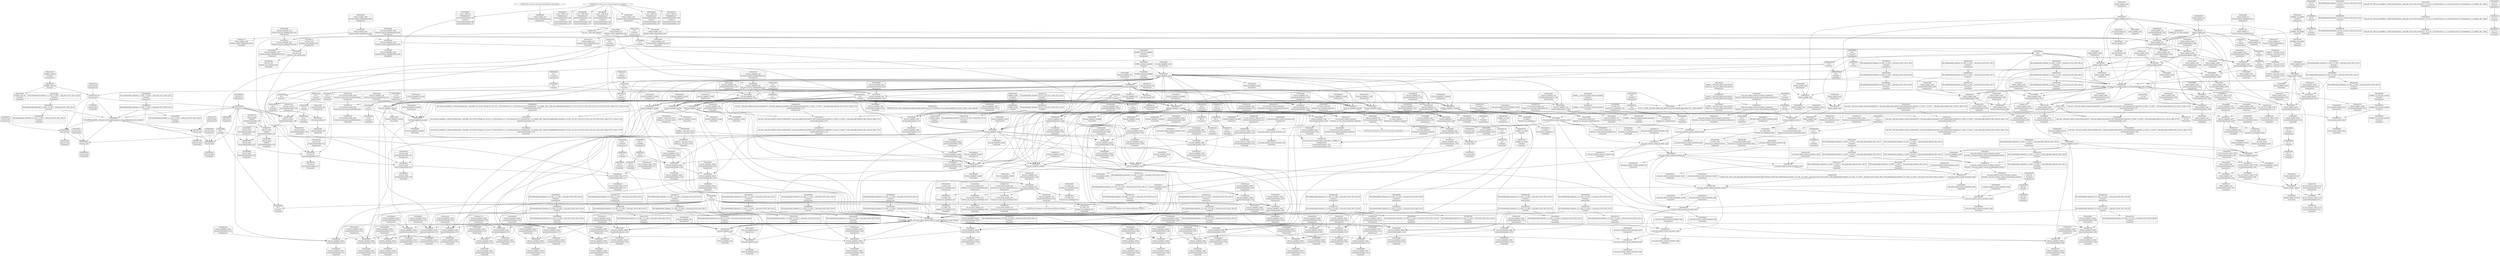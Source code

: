digraph {
	CE0x4d41080 [shape=record,shape=Mrecord,label="{CE0x4d41080|avc_has_perm_noaudit:_tsid|Function::avc_has_perm_noaudit&Arg::tsid::}"]
	CE0x4d392e0 [shape=record,shape=Mrecord,label="{CE0x4d392e0|cred_sid:_sid|security/selinux/hooks.c,197|*SummSink*}"]
	CE0x4d3fe70 [shape=record,shape=Mrecord,label="{CE0x4d3fe70|cred_has_capability:_call7|security/selinux/hooks.c,1579}"]
	CE0x4d37420 [shape=record,shape=Mrecord,label="{CE0x4d37420|i64*_getelementptr_inbounds_(_21_x_i64_,_21_x_i64_*___llvm_gcov_ctr143,_i64_0,_i64_20)|*Constant*}"]
	CE0x4cdb340 [shape=record,shape=Mrecord,label="{CE0x4cdb340|selinux_capable:_tobool|security/selinux/hooks.c,2008|*SummSource*}"]
	CE0x4ccfbc0 [shape=record,shape=Mrecord,label="{CE0x4ccfbc0|selinux_capable:_tmp3|security/selinux/hooks.c,2008|*SummSink*}"]
	CE0x4ccf880 [shape=record,shape=Mrecord,label="{CE0x4ccf880|selinux_capable:_tmp|*SummSource*}"]
	CE0x4d180c0 [shape=record,shape=Mrecord,label="{CE0x4d180c0|i64*_getelementptr_inbounds_(_6_x_i64_,_6_x_i64_*___llvm_gcov_ctr142,_i64_0,_i64_4)|*Constant*|*SummSink*}"]
	CE0x4d3a2a0 [shape=record,shape=Mrecord,label="{CE0x4d3a2a0|__llvm_gcov_indirect_counter_increment:_predecessor|Function::__llvm_gcov_indirect_counter_increment&Arg::predecessor::}"]
	CE0x4cee130 [shape=record,shape=Mrecord,label="{CE0x4cee130|_call_void_mcount()_#3|*SummSink*}"]
	CE0x4d0cf40 [shape=record,shape=Mrecord,label="{CE0x4d0cf40|cred_has_capability:_tmp12|security/selinux/hooks.c,1575}"]
	CE0x4d06480 [shape=record,shape=Mrecord,label="{CE0x4d06480|i64*_getelementptr_inbounds_(_2_x_i64_,_2_x_i64_*___llvm_gcov_ctr131,_i64_0,_i64_1)|*Constant*|*SummSource*}"]
	CE0x4d09510 [shape=record,shape=Mrecord,label="{CE0x4d09510|i64_12|*Constant*}"]
	CE0x4d1b6f0 [shape=record,shape=Mrecord,label="{CE0x4d1b6f0|cred_has_capability:_sw.bb}"]
	CE0x4cec1e0 [shape=record,shape=Mrecord,label="{CE0x4cec1e0|cred_has_capability:_tmp2|security/selinux/hooks.c,1567|*SummSource*}"]
	CE0x4d41c50 [shape=record,shape=Mrecord,label="{CE0x4d41c50|avc_has_perm_noaudit:_requested|Function::avc_has_perm_noaudit&Arg::requested::|*SummSource*}"]
	CE0x4d2fb60 [shape=record,shape=Mrecord,label="{CE0x4d2fb60|cred_has_capability:_tmp22|security/selinux/hooks.c,1582|*SummSink*}"]
	CE0x4cdf940 [shape=record,shape=Mrecord,label="{CE0x4cdf940|selinux_capable:_tmp11|security/selinux/hooks.c,2012|*SummSink*}"]
	CE0x4ce12c0 [shape=record,shape=Mrecord,label="{CE0x4ce12c0|i64*_getelementptr_inbounds_(_21_x_i64_,_21_x_i64_*___llvm_gcov_ctr143,_i64_0,_i64_5)|*Constant*|*SummSink*}"]
	CE0x4ce1f50 [shape=record,shape=Mrecord,label="{CE0x4ce1f50|cred_has_capability:_if.then9|*SummSink*}"]
	CE0x4d4e520 [shape=record,shape=Mrecord,label="{CE0x4d4e520|cred_has_capability:_bb}"]
	CE0x4cf1d00 [shape=record,shape=Mrecord,label="{CE0x4cf1d00|_call_void___llvm_gcov_indirect_counter_increment(i32*___llvm_gcov_global_state_pred145,_i64**_getelementptr_inbounds_(_3_x_i64*_,_3_x_i64*_*___llvm_gcda_edge_table144,_i64_0,_i64_0)),_!dbg_!27734|security/selinux/hooks.c,1574|*SummSource*}"]
	CE0x4d37180 [shape=record,shape=Mrecord,label="{CE0x4d37180|cred_has_capability:_tmp32|security/selinux/hooks.c,1586}"]
	CE0x4ce6170 [shape=record,shape=Mrecord,label="{CE0x4ce6170|_call_void_mcount()_#3|*SummSource*}"]
	CE0x4cf67a0 [shape=record,shape=Mrecord,label="{CE0x4cf67a0|selinux_capable:_tmp4|security/selinux/hooks.c,2008}"]
	CE0x4d41710 [shape=record,shape=Mrecord,label="{CE0x4d41710|avc_has_perm_noaudit:_tclass|Function::avc_has_perm_noaudit&Arg::tclass::|*SummSource*}"]
	CE0x4d4b7d0 [shape=record,shape=Mrecord,label="{CE0x4d4b7d0|cred_has_capability:_ad|security/selinux/hooks.c, 1555}"]
	CE0x4d0d500 [shape=record,shape=Mrecord,label="{CE0x4d0d500|cred_has_capability:_tmp13|security/selinux/hooks.c,1575}"]
	CE0x4cf19b0 [shape=record,shape=Mrecord,label="{CE0x4cf19b0|cred_has_capability:_tmp5|security/selinux/hooks.c,1570|*SummSource*}"]
	CE0x4d48350 [shape=record,shape=Mrecord,label="{CE0x4d48350|cred_has_capability:_sw.epilog}"]
	CE0x4d1b870 [shape=record,shape=Mrecord,label="{CE0x4d1b870|cred_has_capability:_sw.bb|*SummSink*}"]
	CE0x4d0e3d0 [shape=record,shape=Mrecord,label="{CE0x4d0e3d0|cred_has_capability:_tmp}"]
	CE0x4cf8830 [shape=record,shape=Mrecord,label="{CE0x4cf8830|i64*_getelementptr_inbounds_(_6_x_i64_,_6_x_i64_*___llvm_gcov_ctr142,_i64_0,_i64_5)|*Constant*}"]
	CE0x4ce7310 [shape=record,shape=Mrecord,label="{CE0x4ce7310|selinux_capable:_tmp8|security/selinux/hooks.c,2011|*SummSink*}"]
	CE0x4ce4300 [shape=record,shape=Mrecord,label="{CE0x4ce4300|cred_has_capability:_tmp9|security/selinux/hooks.c,1575|*SummSink*}"]
	CE0x4cdce40 [shape=record,shape=Mrecord,label="{CE0x4cdce40|cred_has_capability:_audit|Function::cred_has_capability&Arg::audit::|*SummSource*}"]
	CE0x4d1ea00 [shape=record,shape=Mrecord,label="{CE0x4d1ea00|__llvm_gcov_indirect_counter_increment:_tmp6|*SummSink*}"]
	CE0x4d21850 [shape=record,shape=Mrecord,label="{CE0x4d21850|__llvm_gcov_indirect_counter_increment:_tmp1|*SummSource*}"]
	CE0x4d49460 [shape=record,shape=Mrecord,label="{CE0x4d49460|i64*_getelementptr_inbounds_(_21_x_i64_,_21_x_i64_*___llvm_gcov_ctr143,_i64_0,_i64_6)|*Constant*|*SummSource*}"]
	CE0x4d1d7f0 [shape=record,shape=Mrecord,label="{CE0x4d1d7f0|i8_3|*Constant*|*SummSink*}"]
	CE0x4cf6810 [shape=record,shape=Mrecord,label="{CE0x4cf6810|selinux_capable:_tmp4|security/selinux/hooks.c,2008|*SummSink*}"]
	CE0x4cebcb0 [shape=record,shape=Mrecord,label="{CE0x4cebcb0|cred_sid:_tmp|*SummSink*}"]
	CE0x4ccff30 [shape=record,shape=Mrecord,label="{CE0x4ccff30|selinux_capable:_if.then|*SummSource*}"]
	CE0x4d32710 [shape=record,shape=Mrecord,label="{CE0x4d32710|i64*_getelementptr_inbounds_(_21_x_i64_,_21_x_i64_*___llvm_gcov_ctr143,_i64_0,_i64_17)|*Constant*|*SummSource*}"]
	CE0x4d49140 [shape=record,shape=Mrecord,label="{CE0x4d49140|i8*_getelementptr_inbounds_(_25_x_i8_,_25_x_i8_*_.str3,_i32_0,_i32_0)|*Constant*|*SummSink*}"]
	CE0x638cfc0 [shape=record,shape=Mrecord,label="{CE0x638cfc0|i64_0|*Constant*}"]
	CE0x4d42430 [shape=record,shape=Mrecord,label="{CE0x4d42430|avc_has_perm_noaudit:_avd|Function::avc_has_perm_noaudit&Arg::avd::|*SummSink*}"]
	CE0x4d057b0 [shape=record,shape=Mrecord,label="{CE0x4d057b0|cred_has_capability:_sw.bb2|*SummSource*}"]
	CE0x4d0cfb0 [shape=record,shape=Mrecord,label="{CE0x4d0cfb0|cred_has_capability:_tmp12|security/selinux/hooks.c,1575|*SummSource*}"]
	CE0x4d3e6f0 [shape=record,shape=Mrecord,label="{CE0x4d3e6f0|cred_has_capability:_tmp17|security/selinux/hooks.c,1576|*SummSink*}"]
	CE0x4d070d0 [shape=record,shape=Mrecord,label="{CE0x4d070d0|GLOBAL:___llvm_gcov_indirect_counter_increment|*Constant*|*SummSink*}"]
	CE0x4ce9fb0 [shape=record,shape=Mrecord,label="{CE0x4ce9fb0|void_(i8*,_i32,_i64)*_asm_sideeffect_1:_09ud2_0A.pushsection___bug_table,_22a_22_0A2:_09.long_1b_-_2b,_$_0:c_-_2b_0A_09.word_$_1:c_,_0_0A_09.org_2b+$_2:c_0A.popsection_,_i,i,i,_dirflag_,_fpsr_,_flags_|*SummSink*}"]
	CE0x4d0bc10 [shape=record,shape=Mrecord,label="{CE0x4d0bc10|cred_has_capability:_tmp10|security/selinux/hooks.c,1575}"]
	CE0x4d06000 [shape=record,shape=Mrecord,label="{CE0x4d06000|cred_has_capability:_tmp1}"]
	CE0x4d02cf0 [shape=record,shape=Mrecord,label="{CE0x4d02cf0|cred_has_capability:_sw.epilog|*SummSource*}"]
	CE0x4d59530 [shape=record,shape=Mrecord,label="{CE0x4d59530|cred_has_capability:_call3|security/selinux/hooks.c,1573|*SummSink*}"]
	CE0x6a0df70 [shape=record,shape=Mrecord,label="{CE0x6a0df70|i64_2|*Constant*|*SummSource*}"]
	CE0x4ce44b0 [shape=record,shape=Mrecord,label="{CE0x4ce44b0|cred_has_capability:_tmp9|security/selinux/hooks.c,1575}"]
	CE0x4d375c0 [shape=record,shape=Mrecord,label="{CE0x4d375c0|i64*_getelementptr_inbounds_(_21_x_i64_,_21_x_i64_*___llvm_gcov_ctr143,_i64_0,_i64_20)|*Constant*|*SummSource*}"]
	CE0x4d3f4d0 [shape=record,shape=Mrecord,label="{CE0x4d3f4d0|i16_4|*Constant*|*SummSink*}"]
	"CONST[source:1(input),value:2(dynamic)][purpose:{operation}]"
	CE0x4d43c80 [shape=record,shape=Mrecord,label="{CE0x4d43c80|cred_has_capability:_tmp18|security/selinux/hooks.c,1580|*SummSource*}"]
	CE0x4d45800 [shape=record,shape=Mrecord,label="{CE0x4d45800|cred_has_capability:_cmp|security/selinux/hooks.c,1580}"]
	CE0x4d427e0 [shape=record,shape=Mrecord,label="{CE0x4d427e0|avc_has_perm_noaudit:_avd|Function::avc_has_perm_noaudit&Arg::avd::|*SummSource*}"]
	CE0x4cf6fa0 [shape=record,shape=Mrecord,label="{CE0x4cf6fa0|_ret_i32_%retval.0,_!dbg_!27765|security/selinux/hooks.c,1586|*SummSink*}"]
	CE0x4d4b170 [shape=record,shape=Mrecord,label="{CE0x4d4b170|cred_has_capability:_do.end6}"]
	CE0x4cfda70 [shape=record,shape=Mrecord,label="{CE0x4cfda70|cred_has_capability:_type|security/selinux/hooks.c,1562|*SummSink*}"]
	CE0x4d2cec0 [shape=record,shape=Mrecord,label="{CE0x4d2cec0|avc_audit:_tsid|Function::avc_audit&Arg::tsid::|*SummSink*}"]
	CE0x4ccef70 [shape=record,shape=Mrecord,label="{CE0x4ccef70|cred_sid:_tmp2|*SummSource*}"]
	CE0x4d33a90 [shape=record,shape=Mrecord,label="{CE0x4d33a90|i64*_getelementptr_inbounds_(_21_x_i64_,_21_x_i64_*___llvm_gcov_ctr143,_i64_0,_i64_18)|*Constant*|*SummSource*}"]
	CE0x4d09d40 [shape=record,shape=Mrecord,label="{CE0x4d09d40|cred_has_capability:_tmp14|security/selinux/hooks.c,1575}"]
	CE0x4cf7410 [shape=record,shape=Mrecord,label="{CE0x4cf7410|cred_has_capability:_if.then9|*SummSource*}"]
	CE0x4ce07c0 [shape=record,shape=Mrecord,label="{CE0x4ce07c0|cred_sid:_entry|*SummSource*}"]
	CE0x4d06410 [shape=record,shape=Mrecord,label="{CE0x4d06410|i64*_getelementptr_inbounds_(_2_x_i64_,_2_x_i64_*___llvm_gcov_ctr131,_i64_0,_i64_1)|*Constant*}"]
	CE0x4d074f0 [shape=record,shape=Mrecord,label="{CE0x4d074f0|i64*_getelementptr_inbounds_(_21_x_i64_,_21_x_i64_*___llvm_gcov_ctr143,_i64_0,_i64_4)|*Constant*|*SummSink*}"]
	CE0x4ccf7d0 [shape=record,shape=Mrecord,label="{CE0x4ccf7d0|selinux_capable:_bb}"]
	CE0x4cf8340 [shape=record,shape=Mrecord,label="{CE0x4cf8340|cred_sid:_cred|Function::cred_sid&Arg::cred::|*SummSink*}"]
	CE0x4d2abf0 [shape=record,shape=Mrecord,label="{CE0x4d2abf0|cred_has_capability:_tmp21|security/selinux/hooks.c,1580|*SummSink*}"]
	CE0x4d06ed0 [shape=record,shape=Mrecord,label="{CE0x4d06ed0|cred_has_capability:_u|security/selinux/hooks.c,1563|*SummSource*}"]
	CE0x4d1e030 [shape=record,shape=Mrecord,label="{CE0x4d1e030|i32_0|*Constant*}"]
	CE0x4d4a7a0 [shape=record,shape=Mrecord,label="{CE0x4d4a7a0|__llvm_gcov_indirect_counter_increment:_pred|*SummSink*}"]
	CE0x4d4adb0 [shape=record,shape=Mrecord,label="{CE0x4d4adb0|cred_has_capability:_do.body4|*SummSource*}"]
	CE0x4d22360 [shape=record,shape=Mrecord,label="{CE0x4d22360|GLOBAL:_printk|*Constant*|*SummSink*}"]
	CE0x4d02870 [shape=record,shape=Mrecord,label="{CE0x4d02870|cred_has_capability:_sw.default}"]
	CE0x4d18240 [shape=record,shape=Mrecord,label="{CE0x4d18240|i64*_getelementptr_inbounds_(_6_x_i64_,_6_x_i64_*___llvm_gcov_ctr142,_i64_0,_i64_4)|*Constant*|*SummSource*}"]
	CE0x4d0c3a0 [shape=record,shape=Mrecord,label="{CE0x4d0c3a0|cred_has_capability:_tmp11|security/selinux/hooks.c,1575|*SummSource*}"]
	CE0x4d1b790 [shape=record,shape=Mrecord,label="{CE0x4d1b790|cred_has_capability:_sw.bb|*SummSource*}"]
	CE0x4cf4920 [shape=record,shape=Mrecord,label="{CE0x4cf4920|GLOBAL:___llvm_gcov_ctr142|Global_var:__llvm_gcov_ctr142}"]
	CE0x4d36300 [shape=record,shape=Mrecord,label="{CE0x4d36300|i32_-22|*Constant*}"]
	CE0x4d44390 [shape=record,shape=Mrecord,label="{CE0x4d44390|GLOBAL:___llvm_gcov_ctr143|Global_var:__llvm_gcov_ctr143|*SummSink*}"]
	CE0x4d365f0 [shape=record,shape=Mrecord,label="{CE0x4d365f0|i32_-22|*Constant*|*SummSink*}"]
	CE0x4cf1700 [shape=record,shape=Mrecord,label="{CE0x4cf1700|_call_void___llvm_gcov_indirect_counter_increment(i32*___llvm_gcov_global_state_pred145,_i64**_getelementptr_inbounds_(_3_x_i64*_,_3_x_i64*_*___llvm_gcda_edge_table144,_i64_0,_i64_0)),_!dbg_!27734|security/selinux/hooks.c,1574}"]
	CE0x4d139f0 [shape=record,shape=Mrecord,label="{CE0x4d139f0|selinux_capable:_tmp6|security/selinux/hooks.c,2009|*SummSource*}"]
	CE0x4d48580 [shape=record,shape=Mrecord,label="{CE0x4d48580|cred_has_capability:_if.end10|*SummSink*}"]
	CE0x4d2c9f0 [shape=record,shape=Mrecord,label="{CE0x4d2c9f0|avc_audit:_ssid|Function::avc_audit&Arg::ssid::|*SummSink*}"]
	CE0x4ccf590 [shape=record,shape=Mrecord,label="{CE0x4ccf590|cred_has_capability:_type|security/selinux/hooks.c,1562}"]
	CE0x4d44800 [shape=record,shape=Mrecord,label="{CE0x4d44800|cred_has_capability:_tmp19|security/selinux/hooks.c,1580|*SummSource*}"]
	CE0x4d3fa30 [shape=record,shape=Mrecord,label="{CE0x4d3fa30|cred_has_capability:_sclass.0}"]
	CE0x4d3f960 [shape=record,shape=Mrecord,label="{CE0x4d3f960|i16_47|*Constant*|*SummSink*}"]
	CE0x4d1a4e0 [shape=record,shape=Mrecord,label="{CE0x4d1a4e0|cred_has_capability:_do.body}"]
	CE0x4ceca00 [shape=record,shape=Mrecord,label="{CE0x4ceca00|_call_void_mcount()_#3|*SummSink*}"]
	CE0x4d2e490 [shape=record,shape=Mrecord,label="{CE0x4d2e490|_ret_i32_%retval.0,_!dbg_!27732|security/selinux/include/avc.h,142}"]
	CE0x4d33f40 [shape=record,shape=Mrecord,label="{CE0x4d33f40|cred_has_capability:_tmp29|security/selinux/hooks.c,1584}"]
	CE0x4cea820 [shape=record,shape=Mrecord,label="{CE0x4cea820|i32_1575|*Constant*|*SummSource*}"]
	CE0x4d40e10 [shape=record,shape=Mrecord,label="{CE0x4d40e10|avc_has_perm_noaudit:_ssid|Function::avc_has_perm_noaudit&Arg::ssid::|*SummSink*}"]
	CE0x4d04260 [shape=record,shape=Mrecord,label="{CE0x4d04260|__llvm_gcov_indirect_counter_increment:_tmp3|*SummSource*}"]
	CE0x4d0dbe0 [shape=record,shape=Mrecord,label="{CE0x4d0dbe0|i1_true|*Constant*|*SummSource*}"]
	CE0x4d58f30 [shape=record,shape=Mrecord,label="{CE0x4d58f30|cred_has_capability:_tmp7|security/selinux/hooks.c,1574}"]
	CE0x4d41890 [shape=record,shape=Mrecord,label="{CE0x4d41890|avc_has_perm_noaudit:_tclass|Function::avc_has_perm_noaudit&Arg::tclass::|*SummSink*}"]
	CE0x4d47bc0 [shape=record,shape=Mrecord,label="{CE0x4d47bc0|__llvm_gcov_indirect_counter_increment:_counter|*SummSource*}"]
	CE0x4d47a90 [shape=record,shape=Mrecord,label="{CE0x4d47a90|__llvm_gcov_indirect_counter_increment:_counter}"]
	CE0x4ce57f0 [shape=record,shape=Mrecord,label="{CE0x4ce57f0|_ret_void}"]
	CE0x4d21cd0 [shape=record,shape=Mrecord,label="{CE0x4d21cd0|__llvm_gcov_indirect_counter_increment:_tmp2|*SummSource*}"]
	CE0x4d2b0a0 [shape=record,shape=Mrecord,label="{CE0x4d2b0a0|cred_has_capability:_call8|security/selinux/hooks.c,1581|*SummSource*}"]
	CE0x4d2d8f0 [shape=record,shape=Mrecord,label="{CE0x4d2d8f0|avc_audit:_avd|Function::avc_audit&Arg::avd::|*SummSource*}"]
	CE0x4d2c870 [shape=record,shape=Mrecord,label="{CE0x4d2c870|avc_audit:_ssid|Function::avc_audit&Arg::ssid::}"]
	CE0x4d40100 [shape=record,shape=Mrecord,label="{CE0x4d40100|cred_has_capability:_call7|security/selinux/hooks.c,1579|*SummSink*}"]
	CE0x4ce7590 [shape=record,shape=Mrecord,label="{CE0x4ce7590|selinux_capable:_tmp9|security/selinux/hooks.c,2011}"]
	CE0x4d376e0 [shape=record,shape=Mrecord,label="{CE0x4d376e0|cred_has_capability:_tmp32|security/selinux/hooks.c,1586|*SummSink*}"]
	CE0x4d4d420 [shape=record,shape=Mrecord,label="{CE0x4d4d420|__llvm_gcov_indirect_counter_increment:_exit}"]
	CE0x4cf3510 [shape=record,shape=Mrecord,label="{CE0x4cf3510|cred_has_capability:_tmp24|security/selinux/hooks.c,1582|*SummSource*}"]
	CE0x4cf3680 [shape=record,shape=Mrecord,label="{CE0x4cf3680|cred_has_capability:_tmp24|security/selinux/hooks.c,1582|*SummSink*}"]
	CE0x4d2d630 [shape=record,shape=Mrecord,label="{CE0x4d2d630|avc_audit:_requested|Function::avc_audit&Arg::requested::|*SummSink*}"]
	CE0x4cee1a0 [shape=record,shape=Mrecord,label="{CE0x4cee1a0|cred_has_capability:_call|security/selinux/hooks.c,1558}"]
	CE0x4d0bf80 [shape=record,shape=Mrecord,label="{CE0x4d0bf80|i64*_getelementptr_inbounds_(_21_x_i64_,_21_x_i64_*___llvm_gcov_ctr143,_i64_0,_i64_9)|*Constant*|*SummSink*}"]
	CE0x4d2fed0 [shape=record,shape=Mrecord,label="{CE0x4d2fed0|cred_has_capability:_tmp23|security/selinux/hooks.c,1582}"]
	CE0x4d3e610 [shape=record,shape=Mrecord,label="{CE0x4d3e610|i64*_getelementptr_inbounds_(_21_x_i64_,_21_x_i64_*___llvm_gcov_ctr143,_i64_0,_i64_12)|*Constant*|*SummSink*}"]
	CE0x4cff220 [shape=record,shape=Mrecord,label="{CE0x4cff220|__llvm_gcov_indirect_counter_increment:_counters|Function::__llvm_gcov_indirect_counter_increment&Arg::counters::|*SummSource*}"]
	CE0x4d58aa0 [shape=record,shape=Mrecord,label="{CE0x4d58aa0|cred_sid:_tmp3|*SummSink*}"]
	CE0x4cd3b40 [shape=record,shape=Mrecord,label="{CE0x4cd3b40|selinux_capable:_if.then}"]
	CE0x4d01fb0 [shape=record,shape=Mrecord,label="{CE0x4d01fb0|cred_has_capability:_tmp16|security/selinux/hooks.c,1576}"]
	CE0x4cd05a0 [shape=record,shape=Mrecord,label="{CE0x4cd05a0|selinux_capable:_tmp|*SummSink*}"]
	CE0x4ce0530 [shape=record,shape=Mrecord,label="{CE0x4ce0530|GLOBAL:_cred_sid|*Constant*|*SummSink*}"]
	CE0x4d05240 [shape=record,shape=Mrecord,label="{CE0x4d05240|__llvm_gcov_indirect_counter_increment:_bb|*SummSink*}"]
	CE0x60b25b0 [shape=record,shape=Mrecord,label="{CE0x60b25b0|selinux_capable:_tmp5|security/selinux/hooks.c,2008}"]
	CE0x4cdf770 [shape=record,shape=Mrecord,label="{CE0x4cdf770|selinux_capable:_tmp10|security/selinux/hooks.c,2012|*SummSink*}"]
	CE0x4d388f0 [shape=record,shape=Mrecord,label="{CE0x4d388f0|cred_sid:_tmp4|*LoadInst*|security/selinux/hooks.c,196|*SummSink*}"]
	CE0x4cdad10 [shape=record,shape=Mrecord,label="{CE0x4cdad10|VOIDTB_TE:_CE:_elem_0:default:}"]
	CE0x4d22870 [shape=record,shape=Mrecord,label="{CE0x4d22870|VOIDTB_TE_array:_GCE_.str49_private_unnamed_addr_constant_40_x_i8_c_013SELinux:_out_of_range_capability_%d_0A_00_,_align_1:_elem_0:default:}"]
	CE0x4ce7f60 [shape=record,shape=Mrecord,label="{CE0x4ce7f60|i32_31|*Constant*}"]
	CE0x4cf2f40 [shape=record,shape=Mrecord,label="{CE0x4cf2f40|cred_has_capability:_tmp23|security/selinux/hooks.c,1582|*SummSource*}"]
	CE0x4cf4ac0 [shape=record,shape=Mrecord,label="{CE0x4cf4ac0|GLOBAL:_cap_capable|*Constant*|*SummSource*}"]
	CE0x4d3a310 [shape=record,shape=Mrecord,label="{CE0x4d3a310|_call_void___llvm_gcov_indirect_counter_increment(i32*___llvm_gcov_global_state_pred145,_i64**_getelementptr_inbounds_(_3_x_i64*_,_3_x_i64*_*___llvm_gcda_edge_table144,_i64_0,_i64_1)),_!dbg_!27728|security/selinux/hooks.c,1567|*SummSource*}"]
	CE0x4cdff90 [shape=record,shape=Mrecord,label="{CE0x4cdff90|i32_0|*Constant*}"]
	CE0x4ce7730 [shape=record,shape=Mrecord,label="{CE0x4ce7730|selinux_capable:_ns|Function::selinux_capable&Arg::ns::}"]
	CE0x4cfbab0 [shape=record,shape=Mrecord,label="{CE0x4cfbab0|selinux_capable:_call1|security/selinux/hooks.c,2011|*SummSource*}"]
	CE0x4cd02e0 [shape=record,shape=Mrecord,label="{CE0x4cd02e0|i64_1|*Constant*}"]
	CE0x4cdedb0 [shape=record,shape=Mrecord,label="{CE0x4cdedb0|i64_1|*Constant*|*SummSink*}"]
	CE0x4d391e0 [shape=record,shape=Mrecord,label="{CE0x4d391e0|cred_sid:_sid|security/selinux/hooks.c,197|*SummSource*}"]
	CE0x4d44bf0 [shape=record,shape=Mrecord,label="{CE0x4d44bf0|cred_has_capability:_tmp20|security/selinux/hooks.c,1580}"]
	CE0x45c9060 [shape=record,shape=Mrecord,label="{CE0x45c9060|selinux_capable:_tmp5|security/selinux/hooks.c,2008|*SummSink*}"]
	CE0x4ccf450 [shape=record,shape=Mrecord,label="{CE0x4ccf450|0:_i8,_8:_i32,_24:_%struct.selinux_audit_data*,_:_SCMRE_0,1_|*MultipleSource*|security/selinux/hooks.c, 1555|security/selinux/hooks.c,1562}"]
	CE0x4d1dfc0 [shape=record,shape=Mrecord,label="{CE0x4d1dfc0|_call_void_mcount()_#3}"]
	CE0x4cfb280 [shape=record,shape=Mrecord,label="{CE0x4cfb280|i8_3|*Constant*|*SummSource*}"]
	CE0x4d44e70 [shape=record,shape=Mrecord,label="{CE0x4d44e70|cred_has_capability:_tmp20|security/selinux/hooks.c,1580|*SummSink*}"]
	CE0x4cd0440 [shape=record,shape=Mrecord,label="{CE0x4cd0440|selinux_capable:_tobool|security/selinux/hooks.c,2008|*SummSink*}"]
	CE0x4cea0d0 [shape=record,shape=Mrecord,label="{CE0x4cea0d0|i64*_getelementptr_inbounds_(_21_x_i64_,_21_x_i64_*___llvm_gcov_ctr143,_i64_0,_i64_8)|*Constant*|*SummSink*}"]
	CE0x4cdc260 [shape=record,shape=Mrecord,label="{CE0x4cdc260|selinux_capable:_tmp1|*SummSource*}"]
	CE0x4d582f0 [shape=record,shape=Mrecord,label="{CE0x4d582f0|avc_audit:_entry|*SummSink*}"]
	CE0x4ccf9a0 [shape=record,shape=Mrecord,label="{CE0x4ccf9a0|selinux_capable:_ns|Function::selinux_capable&Arg::ns::|*SummSource*}"]
	CE0x4d55f40 [shape=record,shape=Mrecord,label="{CE0x4d55f40|i64**_getelementptr_inbounds_(_3_x_i64*_,_3_x_i64*_*___llvm_gcda_edge_table144,_i64_0,_i64_2)|*Constant*}"]
	CE0x4ce5fd0 [shape=record,shape=Mrecord,label="{CE0x4ce5fd0|cred_has_capability:_cred|Function::cred_has_capability&Arg::cred::|*SummSource*}"]
	CE0x4ccf180 [shape=record,shape=Mrecord,label="{CE0x4ccf180|i32_22|*Constant*}"]
	CE0x4cefd20 [shape=record,shape=Mrecord,label="{CE0x4cefd20|GLOBAL:___llvm_gcov_indirect_counter_increment|*Constant*|*SummSource*}"]
	CE0x4d2e560 [shape=record,shape=Mrecord,label="{CE0x4d2e560|_ret_i32_%retval.0,_!dbg_!27732|security/selinux/include/avc.h,142|*SummSource*}"]
	CE0x4ce40b0 [shape=record,shape=Mrecord,label="{CE0x4ce40b0|cred_has_capability:_tmp8|security/selinux/hooks.c,1575|*SummSink*}"]
	CE0x4cfb320 [shape=record,shape=Mrecord,label="{CE0x4cfb320|i64*_getelementptr_inbounds_(_6_x_i64_,_6_x_i64_*___llvm_gcov_ctr142,_i64_0,_i64_0)|*Constant*|*SummSource*}"]
	CE0x4cdc7e0 [shape=record,shape=Mrecord,label="{CE0x4cdc7e0|i64_1|*Constant*|*SummSource*}"]
	CE0x4d0bcf0 [shape=record,shape=Mrecord,label="{CE0x4d0bcf0|cred_has_capability:_tmp10|security/selinux/hooks.c,1575|*SummSink*}"]
	CE0x4d062c0 [shape=record,shape=Mrecord,label="{CE0x4d062c0|cred_sid:_tmp1|*SummSink*}"]
	CE0x4d57620 [shape=record,shape=Mrecord,label="{CE0x4d57620|cred_sid:_security|security/selinux/hooks.c,196|*SummSink*}"]
	CE0x4d430c0 [shape=record,shape=Mrecord,label="{CE0x4d430c0|i64_14|*Constant*}"]
	CE0x4d4c970 [shape=record,shape=Mrecord,label="{CE0x4d4c970|4:_i32,_:_CRE_12,16_|*MultipleSource*|security/selinux/hooks.c,196|*LoadInst*|security/selinux/hooks.c,196|security/selinux/hooks.c,197}"]
	CE0x4d4da90 [shape=record,shape=Mrecord,label="{CE0x4d4da90|__llvm_gcov_indirect_counter_increment:_bb4|*SummSink*}"]
	CE0x4d15d30 [shape=record,shape=Mrecord,label="{CE0x4d15d30|selinux_capable:_tmp7|security/selinux/hooks.c,2009|*SummSink*}"]
	CE0x4d4bbe0 [shape=record,shape=Mrecord,label="{CE0x4d4bbe0|COLLAPSED:_GCMRE___llvm_gcov_ctr131_internal_global_2_x_i64_zeroinitializer:_elem_0:default:}"]
	CE0x4d2d0c0 [shape=record,shape=Mrecord,label="{CE0x4d2d0c0|avc_audit:_tclass|Function::avc_audit&Arg::tclass::|*SummSource*}"]
	CE0x4cfe460 [shape=record,shape=Mrecord,label="{CE0x4cfe460|GLOBAL:_cred_has_capability|*Constant*|*SummSink*}"]
	CE0x4d13910 [shape=record,shape=Mrecord,label="{CE0x4d13910|selinux_capable:_tmp6|security/selinux/hooks.c,2009}"]
	CE0x6a0dfe0 [shape=record,shape=Mrecord,label="{CE0x6a0dfe0|i64_2|*Constant*|*SummSink*}"]
	CE0x4ce3ec0 [shape=record,shape=Mrecord,label="{CE0x4ce3ec0|cred_has_capability:_tmp8|security/selinux/hooks.c,1575|*SummSource*}"]
	CE0x4d39bc0 [shape=record,shape=Mrecord,label="{CE0x4d39bc0|i64*_getelementptr_inbounds_(_2_x_i64_,_2_x_i64_*___llvm_gcov_ctr131,_i64_0,_i64_0)|*Constant*}"]
	CE0x4d2d4c0 [shape=record,shape=Mrecord,label="{CE0x4d2d4c0|avc_audit:_requested|Function::avc_audit&Arg::requested::|*SummSource*}"]
	CE0x4cec2d0 [shape=record,shape=Mrecord,label="{CE0x4cec2d0|cred_has_capability:_tmp2|security/selinux/hooks.c,1567|*SummSink*}"]
	CE0x4d193e0 [shape=record,shape=Mrecord,label="{CE0x4d193e0|cred_has_capability:_do.end|*SummSource*}"]
	CE0x4cf6880 [shape=record,shape=Mrecord,label="{CE0x4cf6880|selinux_capable:_tmp4|security/selinux/hooks.c,2008|*SummSource*}"]
	CE0x4cfdc00 [shape=record,shape=Mrecord,label="{CE0x4cfdc00|selinux_capable:_tmp9|security/selinux/hooks.c,2011|*SummSink*}"]
	CE0x4d47930 [shape=record,shape=Mrecord,label="{CE0x4d47930|__llvm_gcov_indirect_counter_increment:_counter|*SummSink*}"]
	CE0x4cfa390 [shape=record,shape=Mrecord,label="{CE0x4cfa390|cred_has_capability:_entry|*SummSource*}"]
	CE0x4ceff20 [shape=record,shape=Mrecord,label="{CE0x4ceff20|i64**_getelementptr_inbounds_(_3_x_i64*_,_3_x_i64*_*___llvm_gcda_edge_table144,_i64_0,_i64_1)|*Constant*|*SummSource*}"]
	CE0x4cf53b0 [shape=record,shape=Mrecord,label="{CE0x4cf53b0|i64*_getelementptr_inbounds_(_21_x_i64_,_21_x_i64_*___llvm_gcov_ctr143,_i64_0,_i64_7)|*Constant*|*SummSink*}"]
	CE0x4d2dd20 [shape=record,shape=Mrecord,label="{CE0x4d2dd20|avc_audit:_result|Function::avc_audit&Arg::result::|*SummSource*}"]
	CE0x4d37670 [shape=record,shape=Mrecord,label="{CE0x4d37670|i64*_getelementptr_inbounds_(_21_x_i64_,_21_x_i64_*___llvm_gcov_ctr143,_i64_0,_i64_20)|*Constant*|*SummSink*}"]
	CE0x4cd6310 [shape=record,shape=Mrecord,label="{CE0x4cd6310|selinux_capable:_entry}"]
	CE0x4d57ef0 [shape=record,shape=Mrecord,label="{CE0x4d57ef0|GLOBAL:_avc_audit|*Constant*|*SummSink*}"]
	CE0x4d38300 [shape=record,shape=Mrecord,label="{CE0x4d38300|cred_sid:_bb}"]
	"CONST[source:0(mediator),value:2(dynamic)][purpose:{subject}]"
	CE0x4ce56f0 [shape=record,shape=Mrecord,label="{CE0x4ce56f0|__llvm_gcov_indirect_counter_increment:_counters|Function::__llvm_gcov_indirect_counter_increment&Arg::counters::|*SummSink*}"]
	CE0x4d0e770 [shape=record,shape=Mrecord,label="{CE0x4d0e770|__llvm_gcov_indirect_counter_increment:_tmp|*SummSource*}"]
	CE0x4cceb60 [shape=record,shape=Mrecord,label="{CE0x4cceb60|i32_1|*Constant*}"]
	CE0x4d573e0 [shape=record,shape=Mrecord,label="{CE0x4d573e0|i32_0|*Constant*}"]
	CE0x4ce6860 [shape=record,shape=Mrecord,label="{CE0x4ce6860|i64*_getelementptr_inbounds_(_6_x_i64_,_6_x_i64_*___llvm_gcov_ctr142,_i64_0,_i64_0)|*Constant*|*SummSink*}"]
	CE0x4d4a670 [shape=record,shape=Mrecord,label="{CE0x4d4a670|__llvm_gcov_indirect_counter_increment:_pred|*SummSource*}"]
	CE0x4d3f320 [shape=record,shape=Mrecord,label="{CE0x4d3f320|i16_4|*Constant*|*SummSource*}"]
	CE0x4d0daa0 [shape=record,shape=Mrecord,label="{CE0x4d0daa0|i1_true|*Constant*}"]
	CE0x4d18130 [shape=record,shape=Mrecord,label="{CE0x4d18130|i64*_getelementptr_inbounds_(_6_x_i64_,_6_x_i64_*___llvm_gcov_ctr142,_i64_0,_i64_4)|*Constant*}"]
	CE0x4d0d7f0 [shape=record,shape=Mrecord,label="{CE0x4d0d7f0|cred_has_capability:_tmp13|security/selinux/hooks.c,1575|*SummSink*}"]
	CE0x4d09e80 [shape=record,shape=Mrecord,label="{CE0x4d09e80|i64*_getelementptr_inbounds_(_21_x_i64_,_21_x_i64_*___llvm_gcov_ctr143,_i64_0,_i64_11)|*Constant*}"]
	CE0x4ce14d0 [shape=record,shape=Mrecord,label="{CE0x4ce14d0|cred_has_capability:_tmp4|security/selinux/hooks.c,1570}"]
	CE0x4d37a70 [shape=record,shape=Mrecord,label="{CE0x4d37a70|cred_has_capability:_tmp33|security/selinux/hooks.c,1586}"]
	CE0x4d33c20 [shape=record,shape=Mrecord,label="{CE0x4d33c20|cred_has_capability:_tmp29|security/selinux/hooks.c,1584|*SummSink*}"]
	CE0x4d2aa40 [shape=record,shape=Mrecord,label="{CE0x4d2aa40|cred_has_capability:_tmp21|security/selinux/hooks.c,1580|*SummSource*}"]
	CE0x4ce3e50 [shape=record,shape=Mrecord,label="{CE0x4ce3e50|cred_has_capability:_tmp8|security/selinux/hooks.c,1575}"]
	CE0x4ce2430 [shape=record,shape=Mrecord,label="{CE0x4ce2430|cred_sid:_entry}"]
	CE0x4cf5120 [shape=record,shape=Mrecord,label="{CE0x4cf5120|i64*_getelementptr_inbounds_(_21_x_i64_,_21_x_i64_*___llvm_gcov_ctr143,_i64_0,_i64_7)|*Constant*}"]
	CE0x4ce39c0 [shape=record,shape=Mrecord,label="{CE0x4ce39c0|cred_sid:_tmp}"]
	CE0x4d36940 [shape=record,shape=Mrecord,label="{CE0x4d36940|cred_has_capability:_retval.0}"]
	CE0x4d356a0 [shape=record,shape=Mrecord,label="{CE0x4d356a0|cred_has_capability:_tmp31|security/selinux/hooks.c,1585}"]
	CE0x4ce9160 [shape=record,shape=Mrecord,label="{CE0x4ce9160|GLOBAL:_cap_capable|*Constant*|*SummSink*}"]
	CE0x4cf0ce0 [shape=record,shape=Mrecord,label="{CE0x4cf0ce0|__llvm_gcov_indirect_counter_increment:_tmp2|*SummSink*}"]
	CE0x4d4d320 [shape=record,shape=Mrecord,label="{CE0x4d4d320|cred_sid:_tmp6|security/selinux/hooks.c,197|*SummSource*}"]
	CE0x4d42230 [shape=record,shape=Mrecord,label="{CE0x4d42230|avc_has_perm_noaudit:_flags|Function::avc_has_perm_noaudit&Arg::flags::|*SummSink*}"]
	CE0x4cf7940 [shape=record,shape=Mrecord,label="{CE0x4cf7940|i64_0|*Constant*|*SummSink*}"]
	CE0x4cfce20 [shape=record,shape=Mrecord,label="{CE0x4cfce20|i32_31|*Constant*|*SummSink*}"]
	CE0x4cdc730 [shape=record,shape=Mrecord,label="{CE0x4cdc730|selinux_capable:_if.end|*SummSource*}"]
	CE0x4cdc310 [shape=record,shape=Mrecord,label="{CE0x4cdc310|COLLAPSED:_GCMRE___llvm_gcov_ctr142_internal_global_6_x_i64_zeroinitializer:_elem_0:default:}"]
	CE0x4cf99f0 [shape=record,shape=Mrecord,label="{CE0x4cf99f0|cred_has_capability:_cap1|security/selinux/hooks.c,1563|*SummSource*}"]
	CE0x4cf6b30 [shape=record,shape=Mrecord,label="{CE0x4cf6b30|cred_has_capability:_avd|security/selinux/hooks.c, 1556|*SummSink*}"]
	CE0x4d42c00 [shape=record,shape=Mrecord,label="{CE0x4d42c00|_ret_i32_%rc.0,_!dbg_!27793|security/selinux/avc.c,744|*SummSink*}"]
	CE0x4cf7190 [shape=record,shape=Mrecord,label="{CE0x4cf7190|_ret_i32_%retval.0,_!dbg_!27725|security/selinux/hooks.c,2012|*SummSource*}"]
	CE0x4d3f8b0 [shape=record,shape=Mrecord,label="{CE0x4d3f8b0|i16_47|*Constant*|*SummSource*}"]
	CE0x4d4a000 [shape=record,shape=Mrecord,label="{CE0x4d4a000|i64**_getelementptr_inbounds_(_3_x_i64*_,_3_x_i64*_*___llvm_gcda_edge_table144,_i64_0,_i64_0)|*Constant*|*SummSource*}"]
	CE0x4cea140 [shape=record,shape=Mrecord,label="{CE0x4cea140|i32_1575|*Constant*}"]
	CE0x4ce5980 [shape=record,shape=Mrecord,label="{CE0x4ce5980|_ret_void|*SummSource*}"]
	CE0x4d42a10 [shape=record,shape=Mrecord,label="{CE0x4d42a10|_ret_i32_%rc.0,_!dbg_!27793|security/selinux/avc.c,744|*SummSource*}"]
	CE0x4ce24a0 [shape=record,shape=Mrecord,label="{CE0x4ce24a0|GLOBAL:_cred_sid|*Constant*|*SummSource*}"]
	CE0x4ccec30 [shape=record,shape=Mrecord,label="{CE0x4ccec30|i32_1|*Constant*|*SummSource*}"]
	CE0x4cfc230 [shape=record,shape=Mrecord,label="{CE0x4cfc230|cred_has_capability:_tmp6|security/selinux/hooks.c,1574|*SummSource*}"]
	CE0x4ce27e0 [shape=record,shape=Mrecord,label="{CE0x4ce27e0|i32_0|*Constant*|*SummSource*}"]
	CE0x6a0de70 [shape=record,shape=Mrecord,label="{CE0x6a0de70|i64_2|*Constant*}"]
	CE0x4cff100 [shape=record,shape=Mrecord,label="{CE0x4cff100|i64**_getelementptr_inbounds_(_3_x_i64*_,_3_x_i64*_*___llvm_gcda_edge_table144,_i64_0,_i64_1)|*Constant*}"]
	CE0x4cda120 [shape=record,shape=Mrecord,label="{CE0x4cda120|selinux_capable:_tmp1}"]
	CE0x4d4db20 [shape=record,shape=Mrecord,label="{CE0x4d4db20|__llvm_gcov_indirect_counter_increment:_exit|*SummSink*}"]
	CE0x4cf4720 [shape=record,shape=Mrecord,label="{CE0x4cf4720|cred_has_capability:_bb|*SummSink*}"]
	CE0x4d1e160 [shape=record,shape=Mrecord,label="{CE0x4d1e160|__llvm_gcov_indirect_counter_increment:_tmp5}"]
	CE0x4d58df0 [shape=record,shape=Mrecord,label="{CE0x4d58df0|cred_has_capability:_call3|security/selinux/hooks.c,1573}"]
	CE0x4cdd0a0 [shape=record,shape=Mrecord,label="{CE0x4cdd0a0|selinux_capable:_retval.0}"]
	CE0x4d1f370 [shape=record,shape=Mrecord,label="{CE0x4d1f370|i64*_getelementptr_inbounds_(_21_x_i64_,_21_x_i64_*___llvm_gcov_ctr143,_i64_0,_i64_6)|*Constant*|*SummSink*}"]
	CE0x4cd0390 [shape=record,shape=Mrecord,label="{CE0x4cd0390|selinux_capable:_bb|*SummSource*}"]
	CE0x4ce4620 [shape=record,shape=Mrecord,label="{CE0x4ce4620|cred_has_capability:_tmp9|security/selinux/hooks.c,1575|*SummSource*}"]
	CE0x4d0a260 [shape=record,shape=Mrecord,label="{CE0x4d0a260|cred_has_capability:_tmp15|security/selinux/hooks.c,1575|*SummSink*}"]
	CE0x4d0a180 [shape=record,shape=Mrecord,label="{CE0x4d0a180|i64*_getelementptr_inbounds_(_21_x_i64_,_21_x_i64_*___llvm_gcov_ctr143,_i64_0,_i64_11)|*Constant*|*SummSink*}"]
	CE0x4d3ffe0 [shape=record,shape=Mrecord,label="{CE0x4d3ffe0|cred_has_capability:_call7|security/selinux/hooks.c,1579|*SummSource*}"]
	CE0x4cf3a40 [shape=record,shape=Mrecord,label="{CE0x4cf3a40|cred_has_capability:_tmp25|security/selinux/hooks.c,1582|*SummSource*}"]
	CE0x4cdcb50 [shape=record,shape=Mrecord,label="{CE0x4cdcb50|selinux_capable:_tmp9|security/selinux/hooks.c,2011|*SummSource*}"]
	CE0x4cf5f60 [shape=record,shape=Mrecord,label="{CE0x4cf5f60|i32_5|*Constant*|*SummSink*}"]
	CE0x4ce0000 [shape=record,shape=Mrecord,label="{CE0x4ce0000|selinux_capable:_audit|Function::selinux_capable&Arg::audit::}"]
	CE0x4d58d80 [shape=record,shape=Mrecord,label="{CE0x4d58d80|cred_has_capability:_tmp7|security/selinux/hooks.c,1574|*SummSink*}"]
	CE0x4d2f170 [shape=record,shape=Mrecord,label="{CE0x4d2f170|i64_16|*Constant*|*SummSink*}"]
	CE0x4cdc3c0 [shape=record,shape=Mrecord,label="{CE0x4cdc3c0|selinux_capable:_tobool|security/selinux/hooks.c,2008}"]
	CE0x4d41ac0 [shape=record,shape=Mrecord,label="{CE0x4d41ac0|avc_has_perm_noaudit:_requested|Function::avc_has_perm_noaudit&Arg::requested::}"]
	CE0x4d58990 [shape=record,shape=Mrecord,label="{CE0x4d58990|cred_sid:_tmp3}"]
	CE0x4ccfb10 [shape=record,shape=Mrecord,label="{CE0x4ccfb10|_call_void_mcount()_#3|*SummSource*}"]
	CE0x4cf62e0 [shape=record,shape=Mrecord,label="{CE0x4cf62e0|cred_has_capability:_shr|security/selinux/hooks.c,1565}"]
	CE0x4d216e0 [shape=record,shape=Mrecord,label="{CE0x4d216e0|__llvm_gcov_indirect_counter_increment:_tmp1}"]
	CE0x4ce9ad0 [shape=record,shape=Mrecord,label="{CE0x4ce9ad0|selinux_capable:_bb|*SummSink*}"]
	CE0x4ce4370 [shape=record,shape=Mrecord,label="{CE0x4ce4370|_call_void_asm_sideeffect_1:_09ud2_0A.pushsection___bug_table,_22a_22_0A2:_09.long_1b_-_2b,_$_0:c_-_2b_0A_09.word_$_1:c_,_0_0A_09.org_2b+$_2:c_0A.popsection_,_i,i,i,_dirflag_,_fpsr_,_flags_(i8*_getelementptr_inbounds_(_25_x_i8_,_25_x_i8_*_.str3,_i32_0,_i32_0),_i32_1575,_i64_12)_#3,_!dbg_!27737,_!srcloc_!27740|security/selinux/hooks.c,1575}"]
	CE0x4d09630 [shape=record,shape=Mrecord,label="{CE0x4d09630|i64_12|*Constant*|*SummSink*}"]
	CE0x4d103e0 [shape=record,shape=Mrecord,label="{CE0x4d103e0|i64**_getelementptr_inbounds_(_3_x_i64*_,_3_x_i64*_*___llvm_gcda_edge_table144,_i64_0,_i64_0)|*Constant*}"]
	CE0x4d32830 [shape=record,shape=Mrecord,label="{CE0x4d32830|cred_has_capability:_tmp26|security/selinux/hooks.c,1583|*SummSink*}"]
	CE0x4d04040 [shape=record,shape=Mrecord,label="{CE0x4d04040|__llvm_gcov_indirect_counter_increment:_tmp3|*SummSink*}"]
	CE0x4cee940 [shape=record,shape=Mrecord,label="{CE0x4cee940|cred_has_capability:_if.then|*SummSink*}"]
	CE0x4d52420 [shape=record,shape=Mrecord,label="{CE0x4d52420|_call_void___llvm_gcov_indirect_counter_increment(i32*___llvm_gcov_global_state_pred145,_i64**_getelementptr_inbounds_(_3_x_i64*_,_3_x_i64*_*___llvm_gcda_edge_table144,_i64_0,_i64_2)),_!dbg_!27732|security/selinux/hooks.c,1570|*SummSource*}"]
	CE0x4cec620 [shape=record,shape=Mrecord,label="{CE0x4cec620|_call_void___llvm_gcov_indirect_counter_increment(i32*___llvm_gcov_global_state_pred145,_i64**_getelementptr_inbounds_(_3_x_i64*_,_3_x_i64*_*___llvm_gcda_edge_table144,_i64_0,_i64_2)),_!dbg_!27732|security/selinux/hooks.c,1570}"]
	CE0x6c4b9d0 [shape=record,shape=Mrecord,label="{CE0x6c4b9d0|i64_0|*Constant*|*SummSource*}"]
	CE0x4d0e270 [shape=record,shape=Mrecord,label="{CE0x4d0e270|i64*_getelementptr_inbounds_(_21_x_i64_,_21_x_i64_*___llvm_gcov_ctr143,_i64_0,_i64_0)|*Constant*|*SummSource*}"]
	CE0x4d327c0 [shape=record,shape=Mrecord,label="{CE0x4d327c0|i64*_getelementptr_inbounds_(_21_x_i64_,_21_x_i64_*___llvm_gcov_ctr143,_i64_0,_i64_17)|*Constant*|*SummSink*}"]
	CE0x4d2d280 [shape=record,shape=Mrecord,label="{CE0x4d2d280|avc_audit:_tclass|Function::avc_audit&Arg::tclass::|*SummSink*}"]
	CE0x4d405d0 [shape=record,shape=Mrecord,label="{CE0x4d405d0|GLOBAL:_avc_has_perm_noaudit|*Constant*|*SummSink*}"]
	CE0x4d2ea60 [shape=record,shape=Mrecord,label="{CE0x4d2ea60|cred_has_capability:_tobool|security/selinux/hooks.c,1582}"]
	CE0x4d39250 [shape=record,shape=Mrecord,label="{CE0x4d39250|cred_sid:_sid|security/selinux/hooks.c,197}"]
	CE0x4d43270 [shape=record,shape=Mrecord,label="{CE0x4d43270|i64_13|*Constant*|*SummSink*}"]
	CE0x4cef910 [shape=record,shape=Mrecord,label="{CE0x4cef910|cred_sid:_tmp1|*SummSource*}"]
	CE0x638cf50 [shape=record,shape=Mrecord,label="{CE0x638cf50|GLOBAL:___llvm_gcov_ctr142|Global_var:__llvm_gcov_ctr142|*SummSource*}"]
	CE0x4cf4560 [shape=record,shape=Mrecord,label="{CE0x4cf4560|cred_has_capability:_if.then9}"]
	CE0x4d4acc0 [shape=record,shape=Mrecord,label="{CE0x4d4acc0|i64*_getelementptr_inbounds_(_21_x_i64_,_21_x_i64_*___llvm_gcov_ctr143,_i64_0,_i64_0)|*Constant*|*SummSink*}"]
	CE0x4ce7690 [shape=record,shape=Mrecord,label="{CE0x4ce7690|cred_has_capability:_do.cond|*SummSink*}"]
	CE0x4d05890 [shape=record,shape=Mrecord,label="{CE0x4d05890|cred_has_capability:_sw.bb2|*SummSink*}"]
	CE0x4ccfdd0 [shape=record,shape=Mrecord,label="{CE0x4ccfdd0|_call_void_mcount()_#3|*SummSink*}"]
	CE0x4d2b730 [shape=record,shape=Mrecord,label="{CE0x4d2b730|GLOBAL:_avc_audit|*Constant*}"]
	CE0x4d34e90 [shape=record,shape=Mrecord,label="{CE0x4d34e90|i64*_getelementptr_inbounds_(_21_x_i64_,_21_x_i64_*___llvm_gcov_ctr143,_i64_0,_i64_19)|*Constant*}"]
	CE0x4cd9e60 [shape=record,shape=Mrecord,label="{CE0x4cd9e60|selinux_capable:_tmp2|security/selinux/hooks.c,2008}"]
	CE0x4d38290 [shape=record,shape=Mrecord,label="{CE0x4d38290|i64*_getelementptr_inbounds_(_2_x_i64_,_2_x_i64_*___llvm_gcov_ctr131,_i64_0,_i64_0)|*Constant*|*SummSink*}"]
	CE0x4cd4cd0 [shape=record,shape=Mrecord,label="{CE0x4cd4cd0|selinux_capable:_if.then|*SummSink*}"]
	CE0x4d2f330 [shape=record,shape=Mrecord,label="{CE0x4d2f330|i64_15|*Constant*}"]
	CE0x4d4d8c0 [shape=record,shape=Mrecord,label="{CE0x4d4d8c0|cred_sid:_tmp6|security/selinux/hooks.c,197|*SummSink*}"]
	CE0x4cfd2a0 [shape=record,shape=Mrecord,label="{CE0x4cfd2a0|selinux_capable:_retval.0|*SummSource*}"]
	CE0x4cfdc70 [shape=record,shape=Mrecord,label="{CE0x4cfdc70|selinux_capable:_tmp8|security/selinux/hooks.c,2011|*SummSource*}"]
	CE0x4cf48b0 [shape=record,shape=Mrecord,label="{CE0x4cf48b0|selinux_capable:_tmp2|security/selinux/hooks.c,2008|*SummSink*}"]
	CE0x4d1e2c0 [shape=record,shape=Mrecord,label="{CE0x4d1e2c0|__llvm_gcov_indirect_counter_increment:_tmp5|*SummSource*}"]
	CE0x4d041a0 [shape=record,shape=Mrecord,label="{CE0x4d041a0|__llvm_gcov_indirect_counter_increment:_tmp3}"]
	CE0x4d2af60 [shape=record,shape=Mrecord,label="{CE0x4d2af60|cred_has_capability:_call8|security/selinux/hooks.c,1581}"]
	CE0x4d40460 [shape=record,shape=Mrecord,label="{CE0x4d40460|GLOBAL:_avc_has_perm_noaudit|*Constant*|*SummSource*}"]
	CE0x4d21580 [shape=record,shape=Mrecord,label="{CE0x4d21580|0:_i64*,_array:_GCR___llvm_gcda_edge_table144_internal_unnamed_addr_constant_3_x_i64*_i64*_getelementptr_inbounds_(_21_x_i64_,_21_x_i64_*___llvm_gcov_ctr143,_i64_0,_i64_1),_i64*_getelementptr_inbounds_(_21_x_i64_,_21_x_i64_*___llvm_gcov_ctr143,_i64_0,_i64_2),_i64*_getelementptr_inbounds_(_21_x_i64_,_21_x_i64_*___llvm_gcov_ctr143,_i64_0,_i64_3)_:_elem_0::}"]
	CE0x4ce4770 [shape=record,shape=Mrecord,label="{CE0x4ce4770|selinux_capable:_cap|Function::selinux_capable&Arg::cap::|*SummSink*}"]
	CE0x4d44960 [shape=record,shape=Mrecord,label="{CE0x4d44960|cred_has_capability:_tmp19|security/selinux/hooks.c,1580|*SummSink*}"]
	CE0x4d413f0 [shape=record,shape=Mrecord,label="{CE0x4d413f0|avc_has_perm_noaudit:_tsid|Function::avc_has_perm_noaudit&Arg::tsid::|*SummSink*}"]
	CE0x4ce36d0 [shape=record,shape=Mrecord,label="{CE0x4ce36d0|i64*_getelementptr_inbounds_(_2_x_i64_,_2_x_i64_*___llvm_gcov_ctr131,_i64_0,_i64_0)|*Constant*|*SummSource*}"]
	CE0x4cdf120 [shape=record,shape=Mrecord,label="{CE0x4cdf120|_ret_i32_%retval.0,_!dbg_!27765|security/selinux/hooks.c,1586}"]
	CE0x4d351f0 [shape=record,shape=Mrecord,label="{CE0x4d351f0|i64*_getelementptr_inbounds_(_21_x_i64_,_21_x_i64_*___llvm_gcov_ctr143,_i64_0,_i64_19)|*Constant*|*SummSource*}"]
	CE0x4ce5860 [shape=record,shape=Mrecord,label="{CE0x4ce5860|i64*_getelementptr_inbounds_(_21_x_i64_,_21_x_i64_*___llvm_gcov_ctr143,_i64_0,_i64_4)|*Constant*|*SummSource*}"]
	CE0x4d32040 [shape=record,shape=Mrecord,label="{CE0x4d32040|cred_has_capability:_tmp26|security/selinux/hooks.c,1583}"]
	CE0x4cdb600 [shape=record,shape=Mrecord,label="{CE0x4cdb600|selinux_capable:_tmp1|*SummSink*}"]
	CE0x4cec760 [shape=record,shape=Mrecord,label="{CE0x4cec760|cred_has_capability:_tmp3|security/selinux/hooks.c,1567}"]
	CE0x4d579f0 [shape=record,shape=Mrecord,label="{CE0x4d579f0|cred_sid:_tmp4|*LoadInst*|security/selinux/hooks.c,196}"]
	CE0x4d58050 [shape=record,shape=Mrecord,label="{CE0x4d58050|avc_audit:_entry}"]
	CE0x4d12770 [shape=record,shape=Mrecord,label="{CE0x4d12770|i64*_getelementptr_inbounds_(_6_x_i64_,_6_x_i64_*___llvm_gcov_ctr142,_i64_0,_i64_3)|*Constant*|*SummSink*}"]
	CE0x4d2f3a0 [shape=record,shape=Mrecord,label="{CE0x4d2f3a0|i64_15|*Constant*|*SummSource*}"]
	CE0x4d2c8e0 [shape=record,shape=Mrecord,label="{CE0x4d2c8e0|avc_audit:_ssid|Function::avc_audit&Arg::ssid::|*SummSource*}"]
	CE0x4cf4290 [shape=record,shape=Mrecord,label="{CE0x4cf4290|i32_0|*Constant*|*SummSink*}"]
	CE0x4d593f0 [shape=record,shape=Mrecord,label="{CE0x4d593f0|cred_has_capability:_call3|security/selinux/hooks.c,1573|*SummSource*}"]
	CE0x4d4b760 [shape=record,shape=Mrecord,label="{CE0x4d4b760|GLOBAL:___llvm_gcov_global_state_pred145|Global_var:__llvm_gcov_global_state_pred145}"]
	CE0x4cf2c60 [shape=record,shape=Mrecord,label="{CE0x4cf2c60|cred_has_capability:_do.end|*SummSink*}"]
	CE0x4cf01c0 [shape=record,shape=Mrecord,label="{CE0x4cf01c0|__llvm_gcov_indirect_counter_increment:_entry|*SummSink*}"]
	CE0x4d05f20 [shape=record,shape=Mrecord,label="{CE0x4d05f20|cred_has_capability:_ad|security/selinux/hooks.c, 1555|*SummSink*}"]
	CE0x4cfe330 [shape=record,shape=Mrecord,label="{CE0x4cfe330|GLOBAL:_cred_has_capability|*Constant*|*SummSource*}"]
	CE0x4cf5e50 [shape=record,shape=Mrecord,label="{CE0x4cf5e50|i32_5|*Constant*|*SummSource*}"]
	CE0x4d0d640 [shape=record,shape=Mrecord,label="{CE0x4d0d640|cred_has_capability:_tmp13|security/selinux/hooks.c,1575|*SummSource*}"]
	CE0x638d030 [shape=record,shape=Mrecord,label="{CE0x638d030|GLOBAL:___llvm_gcov_ctr142|Global_var:__llvm_gcov_ctr142|*SummSink*}"]
	CE0x4cfccb0 [shape=record,shape=Mrecord,label="{CE0x4cfccb0|i32_31|*Constant*|*SummSource*}"]
	CE0x4cf09a0 [shape=record,shape=Mrecord,label="{CE0x4cf09a0|cred_has_capability:_shl|security/selinux/hooks.c,1559|*SummSource*}"]
	CE0x4d4afb0 [shape=record,shape=Mrecord,label="{CE0x4d4afb0|GLOBAL:___llvm_gcov_global_state_pred145|Global_var:__llvm_gcov_global_state_pred145|*SummSink*}"]
	CE0x4d409e0 [shape=record,shape=Mrecord,label="{CE0x4d409e0|avc_has_perm_noaudit:_entry|*SummSink*}"]
	CE0x4d2cfb0 [shape=record,shape=Mrecord,label="{CE0x4d2cfb0|avc_audit:_tclass|Function::avc_audit&Arg::tclass::}"]
	CE0x4d58190 [shape=record,shape=Mrecord,label="{CE0x4d58190|avc_audit:_entry|*SummSource*}"]
	CE0x4d0c260 [shape=record,shape=Mrecord,label="{CE0x4d0c260|cred_has_capability:_tmp11|security/selinux/hooks.c,1575}"]
	"CONST[source:0(mediator),value:0(static)][purpose:{operation}]"
	CE0x4d35310 [shape=record,shape=Mrecord,label="{CE0x4d35310|cred_has_capability:_tmp30|security/selinux/hooks.c,1585|*SummSink*}"]
	CE0x4d1a5d0 [shape=record,shape=Mrecord,label="{CE0x4d1a5d0|cred_has_capability:_do.body|*SummSource*}"]
	CE0x4cf00a0 [shape=record,shape=Mrecord,label="{CE0x4cf00a0|__llvm_gcov_indirect_counter_increment:_entry|*SummSource*}"]
	CE0x4d435a0 [shape=record,shape=Mrecord,label="{CE0x4d435a0|i64_14|*Constant*|*SummSource*}"]
	CE0x4cf3400 [shape=record,shape=Mrecord,label="{CE0x4cf3400|cred_has_capability:_tmp24|security/selinux/hooks.c,1582}"]
	CE0x4cda490 [shape=record,shape=Mrecord,label="{CE0x4cda490|selinux_capable:_entry|*SummSink*}"]
	CE0x4d0a0d0 [shape=record,shape=Mrecord,label="{CE0x4d0a0d0|i64*_getelementptr_inbounds_(_21_x_i64_,_21_x_i64_*___llvm_gcov_ctr143,_i64_0,_i64_11)|*Constant*|*SummSource*}"]
	CE0x4cdb080 [shape=record,shape=Mrecord,label="{CE0x4cdb080|selinux_capable:_return|*SummSource*}"]
	CE0x4d4c570 [shape=record,shape=Mrecord,label="{CE0x4d4c570|GLOBAL:___llvm_gcov_indirect_counter_increment|*Constant*}"]
	CE0x4d02780 [shape=record,shape=Mrecord,label="{CE0x4d02780|cred_sid:_tmp2|*SummSink*}"]
	CE0x4cfa270 [shape=record,shape=Mrecord,label="{CE0x4cfa270|cred_has_capability:_cred|Function::cred_has_capability&Arg::cred::}"]
	CE0x4ce1db0 [shape=record,shape=Mrecord,label="{CE0x4ce1db0|selinux_capable:_tmp3|security/selinux/hooks.c,2008|*SummSource*}"]
	CE0x4d2dff0 [shape=record,shape=Mrecord,label="{CE0x4d2dff0|avc_audit:_a|Function::avc_audit&Arg::a::}"]
	CE0x4cdf190 [shape=record,shape=Mrecord,label="{CE0x4cdf190|cred_has_capability:_cap|Function::cred_has_capability&Arg::cap::|*SummSource*}"]
	CE0x4cf9b10 [shape=record,shape=Mrecord,label="{CE0x4cf9b10|cred_has_capability:_cap1|security/selinux/hooks.c,1563|*SummSink*}"]
	CE0x4ce0640 [shape=record,shape=Mrecord,label="{CE0x4ce0640|cred_has_capability:_and|security/selinux/hooks.c,1559|*SummSource*}"]
	CE0x4d42660 [shape=record,shape=Mrecord,label="{CE0x4d42660|avc_has_perm_noaudit:_avd|Function::avc_has_perm_noaudit&Arg::avd::}"]
	CE0x4d4a510 [shape=record,shape=Mrecord,label="{CE0x4d4a510|__llvm_gcov_indirect_counter_increment:_tmp}"]
	CE0x4d0c550 [shape=record,shape=Mrecord,label="{CE0x4d0c550|cred_has_capability:_tmp11|security/selinux/hooks.c,1575|*SummSink*}"]
	CE0x4cd9440 [shape=record,shape=Mrecord,label="{CE0x4cd9440|selinux_capable:_cap|Function::selinux_capable&Arg::cap::}"]
	CE0x4d44d00 [shape=record,shape=Mrecord,label="{CE0x4d44d00|cred_has_capability:_tmp20|security/selinux/hooks.c,1580|*SummSource*}"]
	CE0x4d2d390 [shape=record,shape=Mrecord,label="{CE0x4d2d390|avc_audit:_requested|Function::avc_audit&Arg::requested::}"]
	CE0x4cec5b0 [shape=record,shape=Mrecord,label="{CE0x4cec5b0|cred_has_capability:_tmp3|security/selinux/hooks.c,1567|*SummSink*}"]
	CE0x4d36e90 [shape=record,shape=Mrecord,label="{CE0x4d36e90|cred_has_capability:_retval.0|*SummSink*}"]
	CE0x4d57d40 [shape=record,shape=Mrecord,label="{CE0x4d57d40|GLOBAL:_avc_audit|*Constant*|*SummSource*}"]
	CE0x4d2d810 [shape=record,shape=Mrecord,label="{CE0x4d2d810|avc_audit:_avd|Function::avc_audit&Arg::avd::}"]
	CE0x4cf6e20 [shape=record,shape=Mrecord,label="{CE0x4cf6e20|_ret_i32_%retval.0,_!dbg_!27765|security/selinux/hooks.c,1586|*SummSource*}"]
	CE0x4d4cd80 [shape=record,shape=Mrecord,label="{CE0x4d4cd80|4:_i32,_:_CRE_20,24_|*MultipleSource*|security/selinux/hooks.c,196|*LoadInst*|security/selinux/hooks.c,196|security/selinux/hooks.c,197}"]
	CE0x4d352a0 [shape=record,shape=Mrecord,label="{CE0x4d352a0|i64*_getelementptr_inbounds_(_21_x_i64_,_21_x_i64_*___llvm_gcov_ctr143,_i64_0,_i64_19)|*Constant*|*SummSink*}"]
	CE0x4ce5ea0 [shape=record,shape=Mrecord,label="{CE0x4ce5ea0|cred_has_capability:_audit|Function::cred_has_capability&Arg::audit::}"]
	CE0x4cf60d0 [shape=record,shape=Mrecord,label="{CE0x4cf60d0|cred_has_capability:_shr|security/selinux/hooks.c,1565|*SummSource*}"]
	CE0x4d456f0 [shape=record,shape=Mrecord,label="{CE0x4d456f0|i64_13|*Constant*}"]
	CE0x4cee650 [shape=record,shape=Mrecord,label="{CE0x4cee650|cred_has_capability:_return}"]
	CE0x4cfda00 [shape=record,shape=Mrecord,label="{CE0x4cfda00|cred_has_capability:_and|security/selinux/hooks.c,1559|*SummSink*}"]
	CE0x4d02e40 [shape=record,shape=Mrecord,label="{CE0x4d02e40|cred_has_capability:_if.end|*SummSink*}"]
	CE0x4d4ba50 [shape=record,shape=Mrecord,label="{CE0x4d4ba50|cred_has_capability:_ad|security/selinux/hooks.c, 1555|*SummSource*}"]
	CE0x4cebd20 [shape=record,shape=Mrecord,label="{CE0x4cebd20|i64*_getelementptr_inbounds_(_2_x_i64_,_2_x_i64_*___llvm_gcov_ctr131,_i64_0,_i64_1)|*Constant*|*SummSink*}"]
	CE0x4d422a0 [shape=record,shape=Mrecord,label="{CE0x4d422a0|avc_has_perm_noaudit:_flags|Function::avc_has_perm_noaudit&Arg::flags::|*SummSource*}"]
	CE0x4cfaa30 [shape=record,shape=Mrecord,label="{CE0x4cfaa30|selinux_capable:_tmp11|security/selinux/hooks.c,2012|*SummSource*}"]
	CE0x4d551d0 [shape=record,shape=Mrecord,label="{CE0x4d551d0|cred_has_capability:_if.end|*SummSource*}"]
	CE0x4d3fc10 [shape=record,shape=Mrecord,label="{CE0x4d3fc10|cred_has_capability:_sclass.0|*SummSink*}"]
	CE0x4cf0810 [shape=record,shape=Mrecord,label="{CE0x4cf0810|cred_has_capability:_shl|security/selinux/hooks.c,1559}"]
	CE0x4d59380 [shape=record,shape=Mrecord,label="{CE0x4d59380|GLOBAL:_printk|*Constant*}"]
	CE0x4d4ae90 [shape=record,shape=Mrecord,label="{CE0x4d4ae90|cred_has_capability:_do.body4|*SummSink*}"]
	CE0x4cd94f0 [shape=record,shape=Mrecord,label="{CE0x4cd94f0|selinux_capable:_cap|Function::selinux_capable&Arg::cap::|*SummSource*}"]
	CE0x4d36440 [shape=record,shape=Mrecord,label="{CE0x4d36440|i32_-22|*Constant*|*SummSource*}"]
	CE0x4cfc540 [shape=record,shape=Mrecord,label="{CE0x4cfc540|cred_has_capability:_tmp6|security/selinux/hooks.c,1574|*SummSink*}"]
	"CONST[source:1(input),value:2(dynamic)][purpose:{subject}]"
	CE0x4d21b00 [shape=record,shape=Mrecord,label="{CE0x4d21b00|i64*_null|*Constant*}"]
	CE0x4ce9a20 [shape=record,shape=Mrecord,label="{CE0x4ce9a20|selinux_capable:_audit|Function::selinux_capable&Arg::audit::|*SummSource*}"]
	CE0x4d2a950 [shape=record,shape=Mrecord,label="{CE0x4d2a950|cred_has_capability:_tmp21|security/selinux/hooks.c,1580}"]
	CE0x4d1de20 [shape=record,shape=Mrecord,label="{CE0x4d1de20|cred_has_capability:_if.end10}"]
	CE0x4cef6f0 [shape=record,shape=Mrecord,label="{CE0x4cef6f0|i64_1|*Constant*}"]
	CE0x4d40bd0 [shape=record,shape=Mrecord,label="{CE0x4d40bd0|avc_has_perm_noaudit:_ssid|Function::avc_has_perm_noaudit&Arg::ssid::}"]
	CE0x4d4cba0 [shape=record,shape=Mrecord,label="{CE0x4d4cba0|4:_i32,_:_CRE_16,20_|*MultipleSource*|security/selinux/hooks.c,196|*LoadInst*|security/selinux/hooks.c,196|security/selinux/hooks.c,197}"]
	CE0x4d4d4e0 [shape=record,shape=Mrecord,label="{CE0x4d4d4e0|__llvm_gcov_indirect_counter_increment:_exit|*SummSource*}"]
	CE0x4d4e200 [shape=record,shape=Mrecord,label="{CE0x4d4e200|__llvm_gcov_indirect_counter_increment:_bb|*SummSource*}"]
	CE0x4d0bc80 [shape=record,shape=Mrecord,label="{CE0x4d0bc80|cred_has_capability:_tmp10|security/selinux/hooks.c,1575|*SummSource*}"]
	CE0x4ce7880 [shape=record,shape=Mrecord,label="{CE0x4ce7880|cred_has_capability:_sw.epilog|*SummSink*}"]
	CE0x4d05f90 [shape=record,shape=Mrecord,label="{CE0x4d05f90|i64_1|*Constant*}"]
	CE0x4d489a0 [shape=record,shape=Mrecord,label="{CE0x4d489a0|i8*_getelementptr_inbounds_(_25_x_i8_,_25_x_i8_*_.str3,_i32_0,_i32_0)|*Constant*}"]
	CE0x4d05e90 [shape=record,shape=Mrecord,label="{CE0x4d05e90|cred_has_capability:_tmp|*SummSink*}"]
	CE0x4cf5190 [shape=record,shape=Mrecord,label="{CE0x4cf5190|i64*_getelementptr_inbounds_(_21_x_i64_,_21_x_i64_*___llvm_gcov_ctr143,_i64_0,_i64_7)|*Constant*|*SummSource*}"]
	CE0x4d40cf0 [shape=record,shape=Mrecord,label="{CE0x4d40cf0|avc_has_perm_noaudit:_ssid|Function::avc_has_perm_noaudit&Arg::ssid::|*SummSource*}"]
	CE0x4d0d020 [shape=record,shape=Mrecord,label="{CE0x4d0d020|cred_has_capability:_tmp12|security/selinux/hooks.c,1575|*SummSink*}"]
	CE0x4d44690 [shape=record,shape=Mrecord,label="{CE0x4d44690|cred_has_capability:_tmp19|security/selinux/hooks.c,1580}"]
	CE0x4d34380 [shape=record,shape=Mrecord,label="{CE0x4d34380|cred_has_capability:_tmp29|security/selinux/hooks.c,1584|*SummSource*}"]
	CE0x4cdfdd0 [shape=record,shape=Mrecord,label="{CE0x4cdfdd0|0:_i32,_:_GCMR___llvm_gcov_global_state_pred145_internal_unnamed_addr_global_i32_-1:_elem_0:default:}"]
	CE0x4d423c0 [shape=record,shape=Mrecord,label="{CE0x4d423c0|_ret_i32_%rc.0,_!dbg_!27793|security/selinux/avc.c,744}"]
	CE0x4d2eea0 [shape=record,shape=Mrecord,label="{CE0x4d2eea0|cred_has_capability:_tmp26|security/selinux/hooks.c,1583|*SummSource*}"]
	CE0x4cf1460 [shape=record,shape=Mrecord,label="{CE0x4cf1460|cred_has_capability:_tmp4|security/selinux/hooks.c,1570|*SummSink*}"]
	CE0x4cdb810 [shape=record,shape=Mrecord,label="{CE0x4cdb810|selinux_capable:_return}"]
	CE0x4d13a60 [shape=record,shape=Mrecord,label="{CE0x4d13a60|i64*_getelementptr_inbounds_(_6_x_i64_,_6_x_i64_*___llvm_gcov_ctr142,_i64_0,_i64_3)|*Constant*|*SummSource*}"]
	CE0x4cdf2f0 [shape=record,shape=Mrecord,label="{CE0x4cdf2f0|cred_has_capability:_cap|Function::cred_has_capability&Arg::cap::|*SummSink*}"]
	CE0x4cced20 [shape=record,shape=Mrecord,label="{CE0x4cced20|i32_1|*Constant*|*SummSink*}"]
	CE0x4d39dc0 [shape=record,shape=Mrecord,label="{CE0x4d39dc0|_call_void___llvm_gcov_indirect_counter_increment(i32*___llvm_gcov_global_state_pred145,_i64**_getelementptr_inbounds_(_3_x_i64*_,_3_x_i64*_*___llvm_gcda_edge_table144,_i64_0,_i64_1)),_!dbg_!27728|security/selinux/hooks.c,1567|*SummSink*}"]
	CE0x4cf1e40 [shape=record,shape=Mrecord,label="{CE0x4cf1e40|_call_void___llvm_gcov_indirect_counter_increment(i32*___llvm_gcov_global_state_pred145,_i64**_getelementptr_inbounds_(_3_x_i64*_,_3_x_i64*_*___llvm_gcda_edge_table144,_i64_0,_i64_0)),_!dbg_!27734|security/selinux/hooks.c,1574|*SummSink*}"]
	CE0x4d09880 [shape=record,shape=Mrecord,label="{CE0x4d09880|i64*_getelementptr_inbounds_(_21_x_i64_,_21_x_i64_*___llvm_gcov_ctr143,_i64_0,_i64_8)|*Constant*}"]
	CE0x4d3f170 [shape=record,shape=Mrecord,label="{CE0x4d3f170|avc_has_perm_noaudit:_flags|Function::avc_has_perm_noaudit&Arg::flags::}"]
	CE0x4d322f0 [shape=record,shape=Mrecord,label="{CE0x4d322f0|i64*_getelementptr_inbounds_(_21_x_i64_,_21_x_i64_*___llvm_gcov_ctr143,_i64_0,_i64_17)|*Constant*}"]
	CE0x4d520d0 [shape=record,shape=Mrecord,label="{CE0x4d520d0|cred_has_capability:_tmp3|security/selinux/hooks.c,1567|*SummSource*}"]
	CE0x4cee2d0 [shape=record,shape=Mrecord,label="{CE0x4cee2d0|cred_has_capability:_call|security/selinux/hooks.c,1558|*SummSource*}"]
	CE0x4d4cf60 [shape=record,shape=Mrecord,label="{CE0x4d4cf60|cred_sid:_tmp6|security/selinux/hooks.c,197}"]
	CE0x4d34ba0 [shape=record,shape=Mrecord,label="{CE0x4d34ba0|cred_has_capability:_tmp30|security/selinux/hooks.c,1585}"]
	CE0x4d2f050 [shape=record,shape=Mrecord,label="{CE0x4d2f050|i64_16|*Constant*|*SummSource*}"]
	CE0x4cef850 [shape=record,shape=Mrecord,label="{CE0x4cef850|cred_sid:_tmp1}"]
	CE0x4cfa470 [shape=record,shape=Mrecord,label="{CE0x4cfa470|cred_has_capability:_entry|*SummSink*}"]
	CE0x4d38a60 [shape=record,shape=Mrecord,label="{CE0x4d38a60|cred_sid:_tmp5|security/selinux/hooks.c,196}"]
	CE0x4d022a0 [shape=record,shape=Mrecord,label="{CE0x4d022a0|i64*_getelementptr_inbounds_(_21_x_i64_,_21_x_i64_*___llvm_gcov_ctr143,_i64_0,_i64_12)|*Constant*}"]
	CE0x4ce5cb0 [shape=record,shape=Mrecord,label="{CE0x4ce5cb0|selinux_capable:_cred|Function::selinux_capable&Arg::cred::}"]
	CE0x4d0e4b0 [shape=record,shape=Mrecord,label="{CE0x4d0e4b0|cred_has_capability:_tmp|*SummSource*}"]
	CE0x4ceedc0 [shape=record,shape=Mrecord,label="{CE0x4ceedc0|cred_has_capability:_tmp1|*SummSink*}"]
	CE0x4cf8200 [shape=record,shape=Mrecord,label="{CE0x4cf8200|cred_sid:_cred|Function::cred_sid&Arg::cred::}"]
	CE0x4d33bb0 [shape=record,shape=Mrecord,label="{CE0x4d33bb0|cred_has_capability:_tmp28|security/selinux/hooks.c,1584|*SummSink*}"]
	CE0x4d4b390 [shape=record,shape=Mrecord,label="{CE0x4d4b390|cred_has_capability:_do.end6|*SummSink*}"]
	CE0x4d0d330 [shape=record,shape=Mrecord,label="{CE0x4d0d330|cred_has_capability:_tmp14|security/selinux/hooks.c,1575|*SummSource*}"]
	CE0x4d33730 [shape=record,shape=Mrecord,label="{CE0x4d33730|i64*_getelementptr_inbounds_(_21_x_i64_,_21_x_i64_*___llvm_gcov_ctr143,_i64_0,_i64_18)|*Constant*}"]
	CE0x4cdb4a0 [shape=record,shape=Mrecord,label="{CE0x4cdb4a0|selinux_capable:_call|security/selinux/hooks.c,2007|*SummSource*}"]
	CE0x4d390d0 [shape=record,shape=Mrecord,label="{CE0x4d390d0|cred_sid:_tmp5|security/selinux/hooks.c,196|*SummSink*}"]
	CE0x4d52560 [shape=record,shape=Mrecord,label="{CE0x4d52560|_call_void___llvm_gcov_indirect_counter_increment(i32*___llvm_gcov_global_state_pred145,_i64**_getelementptr_inbounds_(_3_x_i64*_,_3_x_i64*_*___llvm_gcda_edge_table144,_i64_0,_i64_2)),_!dbg_!27732|security/selinux/hooks.c,1570|*SummSink*}"]
	CE0x4cf1c90 [shape=record,shape=Mrecord,label="{CE0x4cf1c90|i64*_getelementptr_inbounds_(_21_x_i64_,_21_x_i64_*___llvm_gcov_ctr143,_i64_0,_i64_6)|*Constant*}"]
	CE0x4ce22d0 [shape=record,shape=Mrecord,label="{CE0x4ce22d0|cred_has_capability:_call|security/selinux/hooks.c,1558|*SummSink*}"]
	CE0x4d2fa50 [shape=record,shape=Mrecord,label="{CE0x4d2fa50|cred_has_capability:_tmp22|security/selinux/hooks.c,1582|*SummSource*}"]
	CE0x4d40320 [shape=record,shape=Mrecord,label="{CE0x4d40320|GLOBAL:_avc_has_perm_noaudit|*Constant*}"]
	CE0x4d15da0 [shape=record,shape=Mrecord,label="{CE0x4d15da0|selinux_capable:_tmp7|security/selinux/hooks.c,2009}"]
	CE0x4d2ebe0 [shape=record,shape=Mrecord,label="{CE0x4d2ebe0|cred_has_capability:_tobool|security/selinux/hooks.c,1582|*SummSource*}"]
	CE0x4cdaf20 [shape=record,shape=Mrecord,label="{CE0x4cdaf20|selinux_capable:_call|security/selinux/hooks.c,2007|*SummSink*}"]
	CE0x4ccf700 [shape=record,shape=Mrecord,label="{CE0x4ccf700|cred_has_capability:_type|security/selinux/hooks.c,1562|*SummSource*}"]
	CE0x4cd50a0 [shape=record,shape=Mrecord,label="{CE0x4cd50a0|selinux_capable:_cred|Function::selinux_capable&Arg::cred::|*SummSource*}"]
	CE0x4d0a1f0 [shape=record,shape=Mrecord,label="{CE0x4d0a1f0|cred_has_capability:_tmp14|security/selinux/hooks.c,1575|*SummSink*}"]
	CE0x4d32bc0 [shape=record,shape=Mrecord,label="{CE0x4d32bc0|cred_has_capability:_tmp27|security/selinux/hooks.c,1583}"]
	CE0x4cde120 [shape=record,shape=Mrecord,label="{CE0x4cde120|_ret_void|*SummSink*}"]
	CE0x4d57b70 [shape=record,shape=Mrecord,label="{CE0x4d57b70|cred_sid:_tmp4|*LoadInst*|security/selinux/hooks.c,196|*SummSource*}"]
	CE0x4cf3bf0 [shape=record,shape=Mrecord,label="{CE0x4cf3bf0|cred_has_capability:_tmp25|security/selinux/hooks.c,1582|*SummSink*}"]
	CE0x4cfe2c0 [shape=record,shape=Mrecord,label="{CE0x4cfe2c0|selinux_capable:_call1|security/selinux/hooks.c,2011|*SummSink*}"]
	CE0x4d1f170 [shape=record,shape=Mrecord,label="{CE0x4d1f170|i64**_getelementptr_inbounds_(_3_x_i64*_,_3_x_i64*_*___llvm_gcda_edge_table144,_i64_0,_i64_0)|*Constant*|*SummSink*}"]
	CE0x4cdaa50 [shape=record,shape=Mrecord,label="{CE0x4cdaa50|selinux_capable:_tmp}"]
	CE0x4cee8b0 [shape=record,shape=Mrecord,label="{CE0x4cee8b0|cred_has_capability:_if.then|*SummSource*}"]
	CE0x4d48a10 [shape=record,shape=Mrecord,label="{CE0x4d48a10|_call_void_asm_sideeffect_1:_09ud2_0A.pushsection___bug_table,_22a_22_0A2:_09.long_1b_-_2b,_$_0:c_-_2b_0A_09.word_$_1:c_,_0_0A_09.org_2b+$_2:c_0A.popsection_,_i,i,i,_dirflag_,_fpsr_,_flags_(i8*_getelementptr_inbounds_(_25_x_i8_,_25_x_i8_*_.str3,_i32_0,_i32_0),_i32_1575,_i64_12)_#3,_!dbg_!27737,_!srcloc_!27740|security/selinux/hooks.c,1575|*SummSource*}"]
	CE0x4cfba40 [shape=record,shape=Mrecord,label="{CE0x4cfba40|GLOBAL:_cred_has_capability|*Constant*}"]
	CE0x4d052b0 [shape=record,shape=Mrecord,label="{CE0x4d052b0|i32_-1|*Constant*}"]
	CE0x4d328a0 [shape=record,shape=Mrecord,label="{CE0x4d328a0|cred_has_capability:_tmp27|security/selinux/hooks.c,1583|*SummSink*}"]
	CE0x4d4e2f0 [shape=record,shape=Mrecord,label="{CE0x4d4e2f0|cred_has_capability:_do.body4}"]
	CE0x4d2b250 [shape=record,shape=Mrecord,label="{CE0x4d2b250|cred_has_capability:_call8|security/selinux/hooks.c,1581|*SummSink*}"]
	CE0x4d40750 [shape=record,shape=Mrecord,label="{CE0x4d40750|avc_has_perm_noaudit:_entry}"]
	CE0x4cec930 [shape=record,shape=Mrecord,label="{CE0x4cec930|_call_void_mcount()_#3|*SummSource*}"]
	CE0x4d09350 [shape=record,shape=Mrecord,label="{CE0x4d09350|i32_1575|*Constant*|*SummSink*}"]
	CE0x4d41270 [shape=record,shape=Mrecord,label="{CE0x4d41270|avc_has_perm_noaudit:_tsid|Function::avc_has_perm_noaudit&Arg::tsid::|*SummSource*}"]
	CE0x4ce6040 [shape=record,shape=Mrecord,label="{CE0x4ce6040|cred_has_capability:_cred|Function::cred_has_capability&Arg::cred::|*SummSink*}"]
	CE0x60b2690 [shape=record,shape=Mrecord,label="{CE0x60b2690|selinux_capable:_tmp5|security/selinux/hooks.c,2008|*SummSource*}"]
	CE0x4d4da20 [shape=record,shape=Mrecord,label="{CE0x4d4da20|__llvm_gcov_indirect_counter_increment:_bb}"]
	CE0x4d571b0 [shape=record,shape=Mrecord,label="{CE0x4d571b0|cred_sid:_security|security/selinux/hooks.c,196|*SummSource*}"]
	CE0x4d415b0 [shape=record,shape=Mrecord,label="{CE0x4d415b0|avc_has_perm_noaudit:_tclass|Function::avc_has_perm_noaudit&Arg::tclass::}"]
	CE0x4d2cb60 [shape=record,shape=Mrecord,label="{CE0x4d2cb60|avc_audit:_tsid|Function::avc_audit&Arg::tsid::}"]
	CE0x4cda8f0 [shape=record,shape=Mrecord,label="{CE0x4cda8f0|selinux_capable:_return|*SummSink*}"]
	CE0x4cfb130 [shape=record,shape=Mrecord,label="{CE0x4cfb130|i8_3|*Constant*}"]
	CE0x4d3edd0 [shape=record,shape=Mrecord,label="{CE0x4d3edd0|cred_has_capability:_tmp17|security/selinux/hooks.c,1576|*SummSource*}"]
	CE0x4cf3900 [shape=record,shape=Mrecord,label="{CE0x4cf3900|cred_has_capability:_tmp25|security/selinux/hooks.c,1582}"]
	CE0x4d441e0 [shape=record,shape=Mrecord,label="{CE0x4d441e0|GLOBAL:___llvm_gcov_ctr143|Global_var:__llvm_gcov_ctr143|*SummSource*}"]
	CE0x4d34b30 [shape=record,shape=Mrecord,label="{CE0x4d34b30|cred_has_capability:_tmp30|security/selinux/hooks.c,1585|*SummSource*}"]
	CE0x4d35380 [shape=record,shape=Mrecord,label="{CE0x4d35380|cred_has_capability:_tmp31|security/selinux/hooks.c,1585|*SummSink*}"]
	CE0x4d1db30 [shape=record,shape=Mrecord,label="{CE0x4d1db30|cred_has_capability:_u|security/selinux/hooks.c,1563}"]
	CE0x4cf30f0 [shape=record,shape=Mrecord,label="{CE0x4cf30f0|cred_has_capability:_tmp23|security/selinux/hooks.c,1582|*SummSink*}"]
	CE0x4cfec30 [shape=record,shape=Mrecord,label="{CE0x4cfec30|__llvm_gcov_indirect_counter_increment:_predecessor|Function::__llvm_gcov_indirect_counter_increment&Arg::predecessor::|*SummSink*}"]
	CE0x4d590a0 [shape=record,shape=Mrecord,label="{CE0x4d590a0|cred_has_capability:_tmp7|security/selinux/hooks.c,1574|*SummSource*}"]
	CE0x4d4b4c0 [shape=record,shape=Mrecord,label="{CE0x4d4b4c0|i64*_getelementptr_inbounds_(_21_x_i64_,_21_x_i64_*___llvm_gcov_ctr143,_i64_0,_i64_0)|*Constant*}"]
	CE0x4d1e730 [shape=record,shape=Mrecord,label="{CE0x4d1e730|__llvm_gcov_indirect_counter_increment:_tmp6}"]
	CE0x4d02710 [shape=record,shape=Mrecord,label="{CE0x4d02710|cred_sid:_tmp2}"]
	CE0x4cf2d70 [shape=record,shape=Mrecord,label="{CE0x4cf2d70|cred_has_capability:_sw.bb2}"]
	CE0x4d4a4a0 [shape=record,shape=Mrecord,label="{CE0x4d4a4a0|__llvm_gcov_indirect_counter_increment:_pred}"]
	CE0x4d0a3e0 [shape=record,shape=Mrecord,label="{CE0x4d0a3e0|cred_has_capability:_tmp15|security/selinux/hooks.c,1575}"]
	CE0x4ce4a70 [shape=record,shape=Mrecord,label="{CE0x4ce4a70|selinux_capable:_tmp10|security/selinux/hooks.c,2012|*SummSource*}"]
	CE0x4ce9e10 [shape=record,shape=Mrecord,label="{CE0x4ce9e10|void_(i8*,_i32,_i64)*_asm_sideeffect_1:_09ud2_0A.pushsection___bug_table,_22a_22_0A2:_09.long_1b_-_2b,_$_0:c_-_2b_0A_09.word_$_1:c_,_0_0A_09.org_2b+$_2:c_0A.popsection_,_i,i,i,_dirflag_,_fpsr_,_flags_}"]
	CE0x4cdf9b0 [shape=record,shape=Mrecord,label="{CE0x4cdf9b0|_ret_i32_%retval.0,_!dbg_!27725|security/selinux/hooks.c,2012}"]
	CE0x4d02a90 [shape=record,shape=Mrecord,label="{CE0x4d02a90|cred_has_capability:_sw.default|*SummSink*}"]
	CE0x4cfbfe0 [shape=record,shape=Mrecord,label="{CE0x4cfbfe0|cred_has_capability:_tmp6|security/selinux/hooks.c,1574}"]
	CE0x4d43050 [shape=record,shape=Mrecord,label="{CE0x4d43050|cred_has_capability:_cmp|security/selinux/hooks.c,1580|*SummSink*}"]
	CE0x4d43b60 [shape=record,shape=Mrecord,label="{CE0x4d43b60|cred_has_capability:_tmp18|security/selinux/hooks.c,1580}"]
	CE0x4d440d0 [shape=record,shape=Mrecord,label="{CE0x4d440d0|GLOBAL:___llvm_gcov_ctr143|Global_var:__llvm_gcov_ctr143}"]
	CE0x4d57480 [shape=record,shape=Mrecord,label="{CE0x4d57480|cred_sid:_security|security/selinux/hooks.c,196}"]
	CE0x4cdc990 [shape=record,shape=Mrecord,label="{CE0x4cdc990|selinux_capable:_cred|Function::selinux_capable&Arg::cred::|*SummSink*}"]
	CE0x4d3e560 [shape=record,shape=Mrecord,label="{CE0x4d3e560|i64*_getelementptr_inbounds_(_21_x_i64_,_21_x_i64_*___llvm_gcov_ctr143,_i64_0,_i64_12)|*Constant*|*SummSource*}"]
	CE0x4d433e0 [shape=record,shape=Mrecord,label="{CE0x4d433e0|cred_has_capability:_tobool|security/selinux/hooks.c,1582|*SummSink*}"]
	CE0x4cfa8c0 [shape=record,shape=Mrecord,label="{CE0x4cfa8c0|selinux_capable:_tmp11|security/selinux/hooks.c,2012}"]
	CE0x4cd97b0 [shape=record,shape=Mrecord,label="{CE0x4cd97b0|selinux_capable:_call|security/selinux/hooks.c,2007}"]
	CE0x4d2cd00 [shape=record,shape=Mrecord,label="{CE0x4d2cd00|avc_audit:_tsid|Function::avc_audit&Arg::tsid::|*SummSource*}"]
	CE0x4ce1b80 [shape=record,shape=Mrecord,label="{CE0x4ce1b80|i64*_getelementptr_inbounds_(_6_x_i64_,_6_x_i64_*___llvm_gcov_ctr142,_i64_0,_i64_0)|*Constant*}"]
	CE0x4ce10c0 [shape=record,shape=Mrecord,label="{CE0x4ce10c0|i64**_getelementptr_inbounds_(_3_x_i64*_,_3_x_i64*_*___llvm_gcda_edge_table144,_i64_0,_i64_2)|*Constant*|*SummSink*}"]
	CE0x4d0c940 [shape=record,shape=Mrecord,label="{CE0x4d0c940|i64*_getelementptr_inbounds_(_21_x_i64_,_21_x_i64_*___llvm_gcov_ctr143,_i64_0,_i64_9)|*Constant*|*SummSource*}"]
	CE0x4d04a10 [shape=record,shape=Mrecord,label="{CE0x4d04a10|i32_-1|*Constant*|*SummSource*}"]
	CE0x4d333d0 [shape=record,shape=Mrecord,label="{CE0x4d333d0|cred_has_capability:_tmp28|security/selinux/hooks.c,1584|*SummSource*}"]
	CE0x4d0e7e0 [shape=record,shape=Mrecord,label="{CE0x4d0e7e0|__llvm_gcov_indirect_counter_increment:_tmp|*SummSink*}"]
	CE0x4d4e360 [shape=record,shape=Mrecord,label="{CE0x4d4e360|cred_has_capability:_return|*SummSource*}"]
	CE0x4d33440 [shape=record,shape=Mrecord,label="{CE0x4d33440|cred_has_capability:_tmp28|security/selinux/hooks.c,1584}"]
	CE0x4cd9bd0 [shape=record,shape=Mrecord,label="{CE0x4cd9bd0|selinux_capable:_if.end}"]
	CE0x4ceff90 [shape=record,shape=Mrecord,label="{CE0x4ceff90|__llvm_gcov_indirect_counter_increment:_entry}"]
	CE0x4d43d90 [shape=record,shape=Mrecord,label="{CE0x4d43d90|cred_has_capability:_tmp18|security/selinux/hooks.c,1580|*SummSink*}"]
	CE0x4cdbfa0 [shape=record,shape=Mrecord,label="{CE0x4cdbfa0|selinux_capable:_if.end|*SummSink*}"]
	CE0x4cf1840 [shape=record,shape=Mrecord,label="{CE0x4cf1840|cred_has_capability:_tmp5|security/selinux/hooks.c,1570}"]
	CE0x4ce7a00 [shape=record,shape=Mrecord,label="{CE0x4ce7a00|128:_i8*,_:_CRE:_elem_0:default:}"]
	CE0x6c4b960 [shape=record,shape=Mrecord,label="{CE0x6c4b960|selinux_capable:_tmp3|security/selinux/hooks.c,2008}"]
	CE0x4cdbad0 [shape=record,shape=Mrecord,label="{CE0x4cdbad0|_call_void_mcount()_#3}"]
	CE0x4d19310 [shape=record,shape=Mrecord,label="{CE0x4d19310|cred_has_capability:_do.end}"]
	CE0x4d2ef10 [shape=record,shape=Mrecord,label="{CE0x4d2ef10|i64_16|*Constant*}"]
	CE0x4d2da60 [shape=record,shape=Mrecord,label="{CE0x4d2da60|avc_audit:_avd|Function::avc_audit&Arg::avd::|*SummSink*}"]
	CE0x4d04b70 [shape=record,shape=Mrecord,label="{CE0x4d04b70|i32_-1|*Constant*|*SummSink*}"]
	CE0x4ce4ed0 [shape=record,shape=Mrecord,label="{CE0x4ce4ed0|cred_has_capability:_avd|security/selinux/hooks.c, 1556|*SummSource*}"]
	CE0x4cf7ff0 [shape=record,shape=Mrecord,label="{CE0x4cf7ff0|cred_sid:_entry|*SummSink*}"]
	CE0x4ce1050 [shape=record,shape=Mrecord,label="{CE0x4ce1050|i64**_getelementptr_inbounds_(_3_x_i64*_,_3_x_i64*_*___llvm_gcda_edge_table144,_i64_0,_i64_2)|*Constant*|*SummSource*}"]
	CE0x4ce1720 [shape=record,shape=Mrecord,label="{CE0x4ce1720|cred_has_capability:_tmp4|security/selinux/hooks.c,1570|*SummSource*}"]
	CE0x4d57040 [shape=record,shape=Mrecord,label="{CE0x4d57040|i32_22|*Constant*|*SummSource*}"]
	CE0x4cf4660 [shape=record,shape=Mrecord,label="{CE0x4cf4660|cred_has_capability:_bb|*SummSource*}"]
	CE0x4d221b0 [shape=record,shape=Mrecord,label="{CE0x4d221b0|GLOBAL:_printk|*Constant*|*SummSource*}"]
	CE0x4d3a230 [shape=record,shape=Mrecord,label="{CE0x4d3a230|cred_has_capability:_shr|security/selinux/hooks.c,1565|*SummSink*}"]
	CE0x4d2e120 [shape=record,shape=Mrecord,label="{CE0x4d2e120|avc_audit:_a|Function::avc_audit&Arg::a::|*SummSource*}"]
	CE0x4cd5110 [shape=record,shape=Mrecord,label="{CE0x4cd5110|selinux_capable:_ns|Function::selinux_capable&Arg::ns::|*SummSink*}"]
	CE0x4d4eb40 [shape=record,shape=Mrecord,label="{CE0x4d4eb40|cred_has_capability:_if.end}"]
	CE0x4d33030 [shape=record,shape=Mrecord,label="{CE0x4d33030|cred_has_capability:_tmp27|security/selinux/hooks.c,1583|*SummSource*}"]
	CE0x4d38d90 [shape=record,shape=Mrecord,label="{CE0x4d38d90|cred_sid:_tmp5|security/selinux/hooks.c,196|*SummSource*}"]
	CE0x4cf1690 [shape=record,shape=Mrecord,label="{CE0x4cf1690|cred_has_capability:_tmp5|security/selinux/hooks.c,1570|*SummSink*}"]
	CE0x4d13980 [shape=record,shape=Mrecord,label="{CE0x4d13980|selinux_capable:_tmp6|security/selinux/hooks.c,2009|*SummSink*}"]
	CE0x4d01c40 [shape=record,shape=Mrecord,label="{CE0x4d01c40|cred_has_capability:_tmp16|security/selinux/hooks.c,1576|*SummSource*}"]
	CE0x4d04ca0 [shape=record,shape=Mrecord,label="{CE0x4d04ca0|__llvm_gcov_indirect_counter_increment:_tmp1|*SummSink*}"]
	CE0x4d369b0 [shape=record,shape=Mrecord,label="{CE0x4d369b0|cred_has_capability:_retval.0|*SummSource*}"]
	CE0x4d22630 [shape=record,shape=Mrecord,label="{CE0x4d22630|i8*_getelementptr_inbounds_(_40_x_i8_,_40_x_i8_*_.str49,_i32_0,_i32_0)|*Constant*|*SummSink*}"]
	CE0x4ce2770 [shape=record,shape=Mrecord,label="{CE0x4ce2770|selinux_capable:_audit|Function::selinux_capable&Arg::audit::|*SummSink*}"]
	CE0x4d38bc0 [shape=record,shape=Mrecord,label="{CE0x4d38bc0|i32_1|*Constant*}"]
	CE0x4d4b2b0 [shape=record,shape=Mrecord,label="{CE0x4d4b2b0|cred_has_capability:_do.end6|*SummSource*}"]
	CE0x4d1dcf0 [shape=record,shape=Mrecord,label="{CE0x4d1dcf0|cred_has_capability:_do.body|*SummSink*}"]
	CE0x4d37750 [shape=record,shape=Mrecord,label="{CE0x4d37750|cred_has_capability:_tmp33|security/selinux/hooks.c,1586|*SummSink*}"]
	CE0x4ce5680 [shape=record,shape=Mrecord,label="{CE0x4ce5680|i64**_getelementptr_inbounds_(_3_x_i64*_,_3_x_i64*_*___llvm_gcda_edge_table144,_i64_0,_i64_1)|*Constant*|*SummSink*}"]
	CE0x4d03e00 [shape=record,shape=Mrecord,label="{CE0x4d03e00|i64*_null|*Constant*|*SummSource*}"]
	CE0x4d33b40 [shape=record,shape=Mrecord,label="{CE0x4d33b40|i64*_getelementptr_inbounds_(_21_x_i64_,_21_x_i64_*___llvm_gcov_ctr143,_i64_0,_i64_18)|*Constant*|*SummSink*}"]
	CE0x4d43130 [shape=record,shape=Mrecord,label="{CE0x4d43130|i64_13|*Constant*|*SummSource*}"]
	CE0x4d2f930 [shape=record,shape=Mrecord,label="{CE0x4d2f930|cred_has_capability:_tmp22|security/selinux/hooks.c,1582}"]
	CE0x4cf6c40 [shape=record,shape=Mrecord,label="{CE0x4cf6c40|GLOBAL:___llvm_gcov_global_state_pred145|Global_var:__llvm_gcov_global_state_pred145|*SummSource*}"]
	CE0x4d2e680 [shape=record,shape=Mrecord,label="{CE0x4d2e680|_ret_i32_%retval.0,_!dbg_!27732|security/selinux/include/avc.h,142|*SummSink*}"]
	CE0x4d399e0 [shape=record,shape=Mrecord,label="{CE0x4d399e0|4:_i32,_:_CRE_8,12_|*MultipleSource*|security/selinux/hooks.c,196|*LoadInst*|security/selinux/hooks.c,196|security/selinux/hooks.c,197}"]
	CE0x4d3fb00 [shape=record,shape=Mrecord,label="{CE0x4d3fb00|cred_has_capability:_sclass.0|*SummSource*}"]
	CE0x4cf72a0 [shape=record,shape=Mrecord,label="{CE0x4cf72a0|_ret_i32_%retval.0,_!dbg_!27725|security/selinux/hooks.c,2012|*SummSink*}"]
	CE0x4d0c800 [shape=record,shape=Mrecord,label="{CE0x4d0c800|i64*_getelementptr_inbounds_(_21_x_i64_,_21_x_i64_*___llvm_gcov_ctr143,_i64_0,_i64_9)|*Constant*}"]
	CE0x4d39950 [shape=record,shape=Mrecord,label="{CE0x4d39950|4:_i32,_:_CRE_4,8_|*MultipleSource*|security/selinux/hooks.c,196|*LoadInst*|security/selinux/hooks.c,196|security/selinux/hooks.c,197}"]
	CE0x4d09580 [shape=record,shape=Mrecord,label="{CE0x4d09580|i64_12|*Constant*|*SummSource*}"]
	CE0x4ce7c70 [shape=record,shape=Mrecord,label="{CE0x4ce7c70|cred_has_capability:_do.cond}"]
	CE0x4cf9880 [shape=record,shape=Mrecord,label="{CE0x4cf9880|cred_has_capability:_u|security/selinux/hooks.c,1563|*SummSink*}"]
	CE0x4cdfe40 [shape=record,shape=Mrecord,label="{CE0x4cdfe40|cred_has_capability:_avd|security/selinux/hooks.c, 1556}"]
	CE0x4cfd310 [shape=record,shape=Mrecord,label="{CE0x4cfd310|i64*_getelementptr_inbounds_(_6_x_i64_,_6_x_i64_*___llvm_gcov_ctr142,_i64_0,_i64_5)|*Constant*|*SummSource*}"]
	CE0x4cf85c0 [shape=record,shape=Mrecord,label="{CE0x4cf85c0|selinux_capable:_retval.0|*SummSink*}"]
	CE0x4ce4840 [shape=record,shape=Mrecord,label="{CE0x4ce4840|i64*_getelementptr_inbounds_(_6_x_i64_,_6_x_i64_*___llvm_gcov_ctr142,_i64_0,_i64_5)|*Constant*|*SummSink*}"]
	CE0x4d1d8f0 [shape=record,shape=Mrecord,label="{CE0x4d1d8f0|_call_void___llvm_gcov_indirect_counter_increment(i32*___llvm_gcov_global_state_pred145,_i64**_getelementptr_inbounds_(_3_x_i64*_,_3_x_i64*_*___llvm_gcda_edge_table144,_i64_0,_i64_1)),_!dbg_!27728|security/selinux/hooks.c,1567}"]
	CE0x4d224a0 [shape=record,shape=Mrecord,label="{CE0x4d224a0|i8*_getelementptr_inbounds_(_40_x_i8_,_40_x_i8_*_.str49,_i32_0,_i32_0)|*Constant*}"]
	CE0x4cee6e0 [shape=record,shape=Mrecord,label="{CE0x4cee6e0|cred_has_capability:_if.then}"]
	CE0x4d22510 [shape=record,shape=Mrecord,label="{CE0x4d22510|i8*_getelementptr_inbounds_(_40_x_i8_,_40_x_i8_*_.str49,_i32_0,_i32_0)|*Constant*|*SummSource*}"]
	CE0x4d38440 [shape=record,shape=Mrecord,label="{CE0x4d38440|cred_sid:_bb|*SummSource*}"]
	"CONST[source:0(mediator),value:2(dynamic)][purpose:{object}]"
	CE0x4d2dbc0 [shape=record,shape=Mrecord,label="{CE0x4d2dbc0|avc_audit:_result|Function::avc_audit&Arg::result::}"]
	CE0x4d58a00 [shape=record,shape=Mrecord,label="{CE0x4d58a00|cred_sid:_tmp3|*SummSource*}"]
	CE0x4d3e990 [shape=record,shape=Mrecord,label="{CE0x4d3e990|cred_has_capability:_tmp17|security/selinux/hooks.c,1576}"]
	CE0x4ce4b50 [shape=record,shape=Mrecord,label="{CE0x4ce4b50|selinux_capable:_tmp10|security/selinux/hooks.c,2012}"]
	CE0x4d029b0 [shape=record,shape=Mrecord,label="{CE0x4d029b0|cred_has_capability:_sw.default|*SummSource*}"]
	CE0x4cfe250 [shape=record,shape=Mrecord,label="{CE0x4cfe250|cred_has_capability:_entry}"]
	CE0x4d4e4b0 [shape=record,shape=Mrecord,label="{CE0x4d4e4b0|cred_has_capability:_return|*SummSink*}"]
	CE0x4d2de50 [shape=record,shape=Mrecord,label="{CE0x4d2de50|avc_audit:_result|Function::avc_audit&Arg::result::|*SummSink*}"]
	CE0x4d4bb70 [shape=record,shape=Mrecord,label="{CE0x4d4bb70|cred_sid:_tmp|*SummSource*}"]
	CE0x4cfd790 [shape=record,shape=Mrecord,label="{CE0x4cfd790|cred_has_capability:_and|security/selinux/hooks.c,1559}"]
	CE0x4cec170 [shape=record,shape=Mrecord,label="{CE0x4cec170|cred_has_capability:_tmp2|security/selinux/hooks.c,1567}"]
	CE0x4d44580 [shape=record,shape=Mrecord,label="{CE0x4d44580|i64_0|*Constant*}"]
	CE0x4d4d140 [shape=record,shape=Mrecord,label="{CE0x4d4d140|__llvm_gcov_indirect_counter_increment:_bb4}"]
	CE0x4d523b0 [shape=record,shape=Mrecord,label="{CE0x4d523b0|i64*_getelementptr_inbounds_(_21_x_i64_,_21_x_i64_*___llvm_gcov_ctr143,_i64_0,_i64_5)|*Constant*}"]
	CE0x4cde320 [shape=record,shape=Mrecord,label="{CE0x4cde320|i64*_getelementptr_inbounds_(_21_x_i64_,_21_x_i64_*___llvm_gcov_ctr143,_i64_0,_i64_4)|*Constant*}"]
	CE0x4d3f1e0 [shape=record,shape=Mrecord,label="{CE0x4d3f1e0|i16_4|*Constant*}"]
	CE0x4cdf070 [shape=record,shape=Mrecord,label="{CE0x4cdf070|selinux_capable:_entry|*SummSource*}"]
	CE0x4d1e430 [shape=record,shape=Mrecord,label="{CE0x4d1e430|__llvm_gcov_indirect_counter_increment:_tmp5|*SummSink*}"]
	CE0x4d484a0 [shape=record,shape=Mrecord,label="{CE0x4d484a0|cred_has_capability:_if.end10|*SummSource*}"]
	CE0x4d0b590 [shape=record,shape=Mrecord,label="{CE0x4d0b590|cred_has_capability:_tmp15|security/selinux/hooks.c,1575|*SummSource*}"]
	CE0x4cd95a0 [shape=record,shape=Mrecord,label="{CE0x4cd95a0|selinux_capable:_tmp2|security/selinux/hooks.c,2008|*SummSource*}"]
	CE0x4cdcf40 [shape=record,shape=Mrecord,label="{CE0x4cdcf40|cred_has_capability:_audit|Function::cred_has_capability&Arg::audit::|*SummSink*}"]
	CE0x4d42db0 [shape=record,shape=Mrecord,label="{CE0x4d42db0|cred_has_capability:_cmp|security/selinux/hooks.c,1580|*SummSource*}"]
	CE0x4d43a60 [shape=record,shape=Mrecord,label="{CE0x4d43a60|i64_14|*Constant*|*SummSink*}"]
	CE0x4d09940 [shape=record,shape=Mrecord,label="{CE0x4d09940|i64*_getelementptr_inbounds_(_21_x_i64_,_21_x_i64_*___llvm_gcov_ctr143,_i64_0,_i64_8)|*Constant*|*SummSource*}"]
	CE0x4d385f0 [shape=record,shape=Mrecord,label="{CE0x4d385f0|cred_sid:_bb|*SummSink*}"]
	CE0x4d48b50 [shape=record,shape=Mrecord,label="{CE0x4d48b50|_call_void_asm_sideeffect_1:_09ud2_0A.pushsection___bug_table,_22a_22_0A2:_09.long_1b_-_2b,_$_0:c_-_2b_0A_09.word_$_1:c_,_0_0A_09.org_2b+$_2:c_0A.popsection_,_i,i,i,_dirflag_,_fpsr_,_flags_(i8*_getelementptr_inbounds_(_25_x_i8_,_25_x_i8_*_.str3,_i32_0,_i32_0),_i32_1575,_i64_12)_#3,_!dbg_!27737,_!srcloc_!27740|security/selinux/hooks.c,1575|*SummSink*}"]
	CE0x4d39720 [shape=record,shape=Mrecord,label="{CE0x4d39720|__llvm_gcov_indirect_counter_increment:_bb4|*SummSource*}"]
	CE0x4cd9fc0 [shape=record,shape=Mrecord,label="{CE0x4cd9fc0|GLOBAL:_cap_capable|*Constant*}"]
	CE0x4d570b0 [shape=record,shape=Mrecord,label="{CE0x4d570b0|i32_22|*Constant*|*SummSink*}"]
	CE0x4d06f40 [shape=record,shape=Mrecord,label="{CE0x4d06f40|i32_5|*Constant*}"]
	CE0x4d15e80 [shape=record,shape=Mrecord,label="{CE0x4d15e80|selinux_capable:_tmp7|security/selinux/hooks.c,2009|*SummSource*}"]
	CE0x4ce9f40 [shape=record,shape=Mrecord,label="{CE0x4ce9f40|void_(i8*,_i32,_i64)*_asm_sideeffect_1:_09ud2_0A.pushsection___bug_table,_22a_22_0A2:_09.long_1b_-_2b,_$_0:c_-_2b_0A_09.word_$_1:c_,_0_0A_09.org_2b+$_2:c_0A.popsection_,_i,i,i,_dirflag_,_fpsr_,_flags_|*SummSource*}"]
	CE0x4ce7620 [shape=record,shape=Mrecord,label="{CE0x4ce7620|cred_has_capability:_do.cond|*SummSource*}"]
	CE0x4d21b70 [shape=record,shape=Mrecord,label="{CE0x4d21b70|__llvm_gcov_indirect_counter_increment:_tmp2}"]
	CE0x4d3f840 [shape=record,shape=Mrecord,label="{CE0x4d3f840|i16_47|*Constant*}"]
	CE0x4d2f860 [shape=record,shape=Mrecord,label="{CE0x4d2f860|i64_15|*Constant*|*SummSink*}"]
	CE0x4ce60b0 [shape=record,shape=Mrecord,label="{CE0x4ce60b0|cred_has_capability:_cap|Function::cred_has_capability&Arg::cap::}"]
	CE0x4d0eb10 [shape=record,shape=Mrecord,label="{CE0x4d0eb10|_ret_i32_%tmp6,_!dbg_!27716|security/selinux/hooks.c,197}"]
	CE0x4cec8c0 [shape=record,shape=Mrecord,label="{CE0x4cec8c0|_call_void_mcount()_#3}"]
	CE0x4cf8270 [shape=record,shape=Mrecord,label="{CE0x4cf8270|cred_sid:_cred|Function::cred_sid&Arg::cred::|*SummSource*}"]
	CE0x4cf9960 [shape=record,shape=Mrecord,label="{CE0x4cf9960|cred_has_capability:_cap1|security/selinux/hooks.c,1563}"]
	CE0x4cfeb20 [shape=record,shape=Mrecord,label="{CE0x4cfeb20|__llvm_gcov_indirect_counter_increment:_predecessor|Function::__llvm_gcov_indirect_counter_increment&Arg::predecessor::|*SummSource*}"]
	CE0x4d36290 [shape=record,shape=Mrecord,label="{CE0x4d36290|cred_has_capability:_tmp32|security/selinux/hooks.c,1586|*SummSource*}"]
	CE0x4d41dd0 [shape=record,shape=Mrecord,label="{CE0x4d41dd0|avc_has_perm_noaudit:_requested|Function::avc_has_perm_noaudit&Arg::requested::|*SummSink*}"]
	CE0x4d0ec70 [shape=record,shape=Mrecord,label="{CE0x4d0ec70|_ret_i32_%tmp6,_!dbg_!27716|security/selinux/hooks.c,197|*SummSource*}"]
	CE0x60b2620 [shape=record,shape=Mrecord,label="{CE0x60b2620|i64*_getelementptr_inbounds_(_6_x_i64_,_6_x_i64_*___llvm_gcov_ctr142,_i64_0,_i64_3)|*Constant*}"]
	CE0x4cfbb20 [shape=record,shape=Mrecord,label="{CE0x4cfbb20|selinux_capable:_call1|security/selinux/hooks.c,2011}"]
	CE0x4d39790 [shape=record,shape=Mrecord,label="{CE0x4d39790|4:_i32,_:_CRE_0,4_|*MultipleSource*|security/selinux/hooks.c,196|*LoadInst*|security/selinux/hooks.c,196|security/selinux/hooks.c,197}"]
	CE0x4cf0af0 [shape=record,shape=Mrecord,label="{CE0x4cf0af0|cred_has_capability:_shl|security/selinux/hooks.c,1559|*SummSink*}"]
	CE0x4cfed40 [shape=record,shape=Mrecord,label="{CE0x4cfed40|__llvm_gcov_indirect_counter_increment:_counters|Function::__llvm_gcov_indirect_counter_increment&Arg::counters::}"]
	CE0x4d52710 [shape=record,shape=Mrecord,label="{CE0x4d52710|i64*_getelementptr_inbounds_(_21_x_i64_,_21_x_i64_*___llvm_gcov_ctr143,_i64_0,_i64_5)|*Constant*|*SummSource*}"]
	CE0x4ce61e0 [shape=record,shape=Mrecord,label="{CE0x4ce61e0|GLOBAL:_cred_sid|*Constant*}"]
	CE0x4cfdb90 [shape=record,shape=Mrecord,label="{CE0x4cfdb90|selinux_capable:_tmp8|security/selinux/hooks.c,2011}"]
	CE0x4d40850 [shape=record,shape=Mrecord,label="{CE0x4d40850|avc_has_perm_noaudit:_entry|*SummSource*}"]
	CE0x4d2e290 [shape=record,shape=Mrecord,label="{CE0x4d2e290|avc_audit:_a|Function::avc_audit&Arg::a::|*SummSink*}"]
	CE0x4d03f60 [shape=record,shape=Mrecord,label="{CE0x4d03f60|i64*_null|*Constant*|*SummSink*}"]
	CE0x4d0e440 [shape=record,shape=Mrecord,label="{CE0x4d0e440|COLLAPSED:_GCMRE___llvm_gcov_ctr143_internal_global_21_x_i64_zeroinitializer:_elem_0:default:}"]
	CE0x4ce8f60 [shape=record,shape=Mrecord,label="{CE0x4ce8f60|i8*_getelementptr_inbounds_(_25_x_i8_,_25_x_i8_*_.str3,_i32_0,_i32_0)|*Constant*|*SummSource*}"]
	CE0x4d37ef0 [shape=record,shape=Mrecord,label="{CE0x4d37ef0|cred_has_capability:_tmp33|security/selinux/hooks.c,1586|*SummSource*}"]
	CE0x4d0dd90 [shape=record,shape=Mrecord,label="{CE0x4d0dd90|i1_true|*Constant*|*SummSink*}"]
	CE0x4d1e890 [shape=record,shape=Mrecord,label="{CE0x4d1e890|__llvm_gcov_indirect_counter_increment:_tmp6|*SummSource*}"]
	CE0x4ceeb30 [shape=record,shape=Mrecord,label="{CE0x4ceeb30|cred_has_capability:_tmp1|*SummSource*}"]
	CE0x4d35ae0 [shape=record,shape=Mrecord,label="{CE0x4d35ae0|cred_has_capability:_tmp31|security/selinux/hooks.c,1585|*SummSource*}"]
	CE0x4d3e680 [shape=record,shape=Mrecord,label="{CE0x4d3e680|cred_has_capability:_tmp16|security/selinux/hooks.c,1576|*SummSink*}"]
	CE0x4d0eda0 [shape=record,shape=Mrecord,label="{CE0x4d0eda0|_ret_i32_%tmp6,_!dbg_!27716|security/selinux/hooks.c,197|*SummSink*}"]
	CE0x4d42db0 -> CE0x4d45800
	CE0x4cff100 -> CE0x4ce5680
	CE0x4d4eb40 -> CE0x4d02e40
	CE0x4d2c870 -> CE0x4d2c9f0
	CE0x4cd9440 -> CE0x4ce4770
	CE0x4cf62e0 -> CE0x4cee6e0
	CE0x4d21b70 -> CE0x4d47a90
	CE0x4cd6310 -> CE0x4cd3b40
	CE0x4cef850 -> CE0x4d062c0
	CE0x4d2cfb0 -> CE0x4d2d280
	CE0x4d322f0 -> CE0x4d32040
	CE0x4cdf070 -> CE0x4cd6310
	CE0x4cff100 -> CE0x4cfed40
	CE0x4d2eea0 -> CE0x4d32040
	CE0x4ccf180 -> CE0x4d57480
	CE0x4cf62e0 -> CE0x4d19310
	CE0x4cf67a0 -> CE0x4cf6810
	CE0x4ccf700 -> CE0x4ccf590
	CE0x4d1a4e0 -> CE0x4ce3e50
	CE0x4d45800 -> CE0x4d43050
	CE0x4d48a10 -> CE0x4ce4370
	CE0x4d4e520 -> CE0x4ccf450
	CE0x4d48350 -> CE0x4cf4560
	CE0x4cfbab0 -> CE0x4cfbb20
	CE0x4d38a60 -> CE0x4d39250
	CE0x4d3f1e0 -> CE0x4d3fa30
	CE0x4d3e990 -> CE0x4d3e6f0
	CE0x4d40750 -> CE0x4d409e0
	CE0x4d33730 -> CE0x4d33440
	CE0x4ccf7d0 -> CE0x4cf67a0
	CE0x4cec930 -> CE0x4cec8c0
	CE0x4d322f0 -> CE0x4d0e440
	CE0x4d427e0 -> CE0x4d42660
	CE0x4ce9e10 -> CE0x4ce9fb0
	CE0x4cf1840 -> CE0x4d0e440
	CE0x4d2a950 -> CE0x4d2abf0
	CE0x4d2d810 -> CE0x4d2da60
	CE0x4d34380 -> CE0x4d33f40
	CE0x4d06410 -> CE0x4cebd20
	CE0x4d35ae0 -> CE0x4d356a0
	CE0x4d216e0 -> CE0x4d04ca0
	CE0x4d1e030 -> CE0x4cee6e0
	CE0x4d423c0 -> CE0x4d42c00
	CE0x4ccf7d0 -> CE0x4cd9e60
	CE0x4d193e0 -> CE0x4d19310
	CE0x4cceb60 -> CE0x4d19310
	CE0x4d02870 -> CE0x4ceff90
	CE0x4d02710 -> CE0x4d02780
	CE0x4d3fc10 -> "CONST[source:0(mediator),value:2(dynamic)][purpose:{object}]"
	CE0x4ce57f0 -> CE0x4cde120
	CE0x4d2d390 -> CE0x4d2d630
	CE0x4cf4560 -> CE0x4d32040
	CE0x4d1e730 -> CE0x4d0e440
	CE0x4d2ef10 -> CE0x4d2f930
	CE0x4d4a510 -> CE0x4d0e7e0
	CE0x4cdb810 -> CE0x4cdc310
	CE0x4d2ea60 -> CE0x4d2f930
	CE0x4cfed40 -> CE0x4ce56f0
	CE0x4d0e440 -> CE0x4cfbfe0
	CE0x4d4d4e0 -> CE0x4d4d420
	CE0x4d4e520 -> CE0x4cee1a0
	CE0x4cee6e0 -> CE0x4cee940
	CE0x4d0d500 -> CE0x4d0e440
	CE0x4d44580 -> CE0x4d44690
	CE0x4d4e520 -> CE0x4d4eb40
	CE0x4d09880 -> CE0x4cea0d0
	CE0x4cee6e0 -> CE0x4cf3900
	CE0x4ce61e0 -> CE0x4ce0530
	CE0x4cdc310 -> CE0x4d13910
	CE0x4d4d420 -> CE0x4d4db20
	CE0x4d4a510 -> CE0x4d4da20
	CE0x4cdc260 -> CE0x4cda120
	CE0x4cfa8c0 -> CE0x4cdc310
	CE0x4ce14d0 -> CE0x4cf1460
	CE0x4ce8f60 -> CE0x4d489a0
	CE0x4d34e90 -> CE0x4d352a0
	CE0x4d06f40 -> CE0x4cf62e0
	CE0x638cfc0 -> CE0x6c4b960
	CE0x4cdc3c0 -> CE0x4cd9bd0
	CE0x4ce7620 -> CE0x4ce7c70
	CE0x4cf6c40 -> CE0x4d4b760
	CE0x4d4b170 -> CE0x4d3e990
	CE0x4cfe250 -> CE0x4d4e520
	CE0x4ce5ea0 -> CE0x4cdcf40
	CE0x4cceb60 -> CE0x4d4b7d0
	CE0x4d2fa50 -> CE0x4d2f930
	CE0x4ce24a0 -> CE0x4ce61e0
	CE0x4d4e2f0 -> CE0x4d0c260
	CE0x4cd9bd0 -> CE0x4cdbfa0
	CE0x4cff220 -> CE0x4cfed40
	CE0x4d041a0 -> CE0x4d4d140
	CE0x4d322f0 -> CE0x4d327c0
	CE0x4ce9f40 -> CE0x4ce9e10
	CE0x4d40320 -> CE0x4d40750
	CE0x4d4b760 -> CE0x4cdfdd0
	CE0x4ccfb10 -> CE0x4cdbad0
	CE0x4d4e520 -> CE0x4cf2d70
	CE0x4cdf120 -> CE0x4cf6fa0
	CE0x4ce57f0 -> CE0x4cf1700
	CE0x4ce7f60 -> CE0x4cfce20
	CE0x4d57480 -> CE0x4d57620
	CE0x4d593f0 -> CE0x4d58df0
	CE0x4d0bc10 -> CE0x4d0c260
	CE0x4cdc3c0 -> CE0x4cd3b40
	CE0x4d33a90 -> CE0x4d33730
	CE0x4cdc3c0 -> CE0x4cd9e60
	CE0x4d4eb40 -> CE0x4d33440
	CE0x4cd97b0 -> CE0x4cdaf20
	CE0x4cdb340 -> CE0x4cdc3c0
	CE0x4d1e030 -> CE0x4d4b170
	CE0x4d4b170 -> CE0x4d0e440
	CE0x4cd6310 -> CE0x4cd9bd0
	CE0x4cf3900 -> CE0x4d0e440
	CE0x4cde320 -> CE0x4d074f0
	CE0x4cceb60 -> CE0x4d02870
	CE0x4cd02e0 -> CE0x60b25b0
	CE0x4d4eb40 -> CE0x4d33f40
	CE0x4d573e0 -> CE0x4cf4290
	CE0x4d06000 -> CE0x4d0e440
	CE0x4d0c260 -> CE0x4d0e440
	CE0x4cd6310 -> CE0x4cdaa50
	CE0x4cf62e0 -> CE0x4d4e2f0
	CE0x4cf1c90 -> CE0x4cfbfe0
	CE0x4ccf7d0 -> CE0x4cd3b40
	CE0x4d579f0 -> CE0x4d388f0
	CE0x4d4e520 -> CE0x4d1a4e0
	CE0x4d0cf40 -> CE0x4d0d500
	CE0x4cf99f0 -> CE0x4cf9960
	CE0x4d05f90 -> CE0x4d0a3e0
	CE0x4d4a4a0 -> CE0x4d4a7a0
	CE0x4ce5cb0 -> CE0x4cd97b0
	CE0x4d38300 -> CE0x4d58990
	CE0x4d38300 -> CE0x4d579f0
	CE0x4d44800 -> CE0x4d44690
	CE0x4d05f90 -> CE0x4d37a70
	CE0x4d02870 -> CE0x4d0e440
	CE0x4cee650 -> CE0x4d37180
	CE0x4cec8c0 -> CE0x4ceca00
	CE0x4ce7590 -> CE0x4cdc310
	CE0x4cdfe40 -> CE0x4cf6b30
	CE0x4d21cd0 -> CE0x4d21b70
	CE0x4cceb60 -> CE0x4d4e2f0
	CE0x4d4e520 -> CE0x4ccf590
	CE0x6a0df70 -> CE0x6a0de70
	CE0x4cf0810 -> CE0x4cf0af0
	CE0x4cee650 -> CE0x4cdf120
	CE0x4cea820 -> CE0x4cea140
	CE0x4ce4ed0 -> CE0x4cdfe40
	CE0x4d57040 -> CE0x4ccf180
	CE0x4d2e490 -> CE0x4d2af60
	CE0x4cf1d00 -> CE0x4cf1700
	CE0x4ce3e50 -> CE0x4ce40b0
	CE0x4d456f0 -> CE0x4d43270
	CE0x4d2dbc0 -> CE0x4d2de50
	CE0x4ce4370 -> CE0x4d48b50
	CE0x4d2dff0 -> CE0x4d2e290
	CE0x4d58df0 -> CE0x4d59530
	CE0x4cdff90 -> CE0x4cf4290
	CE0x4d09d40 -> CE0x4d0a1f0
	CE0x4d356a0 -> CE0x4d35380
	CE0x4d05f90 -> CE0x4d33f40
	CE0x4d4da20 -> CE0x4d47a90
	CE0x4ce07c0 -> CE0x4ce2430
	CE0x4d0cf40 -> CE0x4d0d020
	CE0x4ce39c0 -> CE0x4cebcb0
	CE0x6c4b960 -> CE0x4cf67a0
	CE0x4d05f90 -> CE0x4cf1840
	CE0x4d1de20 -> CE0x4d48580
	CE0x4cdfe40 -> CE0x4d42660
	CE0x4d052b0 -> CE0x4d04b70
	CE0x4cd9fc0 -> CE0x4ce9160
	CE0x4d48350 -> CE0x4cee6e0
	CE0x4d3f1e0 -> CE0x4d3f4d0
	CE0x4cd9e60 -> CE0x6c4b960
	CE0x4d41c50 -> CE0x4d41ac0
	CE0x4ce7c70 -> CE0x4d0cf40
	CE0x4cdb4a0 -> CE0x4cd97b0
	CE0x4d38300 -> CE0x4d39250
	CE0x4cfba40 -> CE0x4cfe250
	CE0x4d33730 -> CE0x4d0e440
	CE0x4d58a00 -> CE0x4d58990
	CE0x4cf62e0 -> CE0x4d4b170
	CE0x4d2af60 -> CE0x4d2b250
	CE0x4d440d0 -> CE0x4d2fed0
	CE0x4d36440 -> CE0x4d36300
	CE0x4d19310 -> CE0x4d0a3e0
	CE0x4d43b60 -> CE0x4d44690
	CE0x4ccf7d0 -> CE0x4cd9bd0
	CE0x4cd02e0 -> CE0x4d15da0
	CE0x4cf4920 -> CE0x6c4b960
	CE0x4d1a4e0 -> CE0x4ce4370
	CE0x4ce60b0 -> CE0x4cdf2f0
	CE0x4d571b0 -> CE0x4d57480
	CE0x4ce4b50 -> CE0x4cfa8c0
	CE0x4d58f30 -> CE0x4d58d80
	CE0x4cceb60 -> CE0x4d45800
	"CONST[source:1(input),value:2(dynamic)][purpose:{subject}]" -> CE0x4d4cd80
	CE0x4ce1b80 -> CE0x4cdc310
	CE0x4d48350 -> CE0x4d3fe70
	CE0x4d0e4b0 -> CE0x4d0e3d0
	CE0x4d13a60 -> CE0x60b2620
	CE0x4d38300 -> CE0x4d02710
	CE0x4d4a4a0 -> CE0x4d216e0
	CE0x4ce57f0 -> CE0x4d1d8f0
	CE0x4cfbb20 -> CE0x4cdd0a0
	CE0x4d09e80 -> CE0x4d09d40
	CE0x4d57d40 -> CE0x4d2b730
	CE0x4cdaa50 -> CE0x4cda120
	CE0x4d103e0 -> CE0x4d1f170
	CE0x4d052b0 -> CE0x4d4a510
	CE0x4ce2430 -> CE0x4d4bbe0
	CE0x4ce60b0 -> CE0x4d58df0
	CE0x4cdfe40 -> CE0x4d2d810
	CE0x4d58990 -> CE0x4d4bbe0
	CE0x4d02870 -> CE0x4d02a90
	CE0x4d4b4c0 -> CE0x4d4acc0
	CE0x4d4da20 -> CE0x4d21b70
	CE0x4cf62e0 -> CE0x4cf4560
	CE0x4cf3a40 -> CE0x4cf3900
	CE0x4d391e0 -> CE0x4d39250
	CE0x4d4e520 -> CE0x4d48350
	CE0x4cf9960 -> CE0x4ccf450
	"CONST[source:1(input),value:2(dynamic)][purpose:{subject}]" -> CE0x4d399e0
	CE0x4cfe250 -> CE0x4d4b170
	CE0x4cfa270 -> CE0x4cf8200
	CE0x4d48350 -> CE0x4d4eb40
	CE0x4d4e520 -> CE0x4cf4560
	CE0x4d4e520 -> CE0x4cf0810
	CE0x4cf4560 -> CE0x4d32bc0
	CE0x4d0a3e0 -> CE0x4d0e440
	CE0x4d2ea60 -> CE0x4d4eb40
	CE0x4d1b6f0 -> CE0x4cec760
	CE0x4d022a0 -> CE0x4d3e610
	CE0x4d0d640 -> CE0x4d0d500
	CE0x4cef6f0 -> CE0x4cef850
	CE0x4cceb60 -> CE0x4cced20
	CE0x4d3f840 -> CE0x4d3f960
	CE0x4d430c0 -> CE0x4d43b60
	CE0x4cceb60 -> CE0x4d48350
	CE0x4cde320 -> CE0x4cec170
	CE0x4cd9440 -> CE0x4cd97b0
	CE0x4d0e440 -> CE0x4ce3e50
	CE0x4d59380 -> CE0x4d22360
	CE0x4d21850 -> CE0x4d216e0
	CE0x4ceeb30 -> CE0x4d06000
	CE0x4cd9fc0 -> CE0x4cd97b0
	CE0x4d32040 -> CE0x4d32bc0
	CE0x4cd9bd0 -> CE0x4cfbb20
	CE0x4cf4560 -> CE0x4d0e440
	CE0x4ce7a00 -> CE0x4d579f0
	CE0x4cdb810 -> CE0x4cfa8c0
	CE0x4d37a70 -> CE0x4d37750
	CE0x4d3fa30 -> CE0x4d2cfb0
	CE0x4d0daa0 -> CE0x4d4e2f0
	CE0x4d52710 -> CE0x4d523b0
	CE0x4d3edd0 -> CE0x4d3e990
	CE0x4cdff90 -> CE0x4cdc3c0
	CE0x4cdd0a0 -> CE0x4cdf9b0
	CE0x4d40460 -> CE0x4d40320
	CE0x4d39720 -> CE0x4d4d140
	CE0x4cceb60 -> CE0x4d1de20
	CE0x4cec760 -> CE0x4cec5b0
	CE0x4d0e440 -> CE0x4d33440
	CE0x4d03e00 -> CE0x4d21b00
	CE0x60b2620 -> CE0x4cdc310
	CE0x4d4e2f0 -> CE0x4d0e440
	CE0x4d44690 -> CE0x4d44960
	CE0x4cf0810 -> CE0x4d2d390
	CE0x4cdc310 -> CE0x4cfdb90
	CE0x4d57b70 -> CE0x4d579f0
	CE0x4d4a670 -> CE0x4d4a4a0
	CE0x4cee650 -> CE0x4d36940
	CE0x4ccf7d0 -> CE0x60b25b0
	CE0x4d38300 -> CE0x4d4cf60
	CE0x4cf8830 -> CE0x4ce4b50
	CE0x4d38bc0 -> CE0x4d39250
	CE0x4cdf120 -> CE0x4cfbb20
	CE0x4cfe250 -> CE0x4ce7c70
	CE0x4d4e520 -> CE0x4cf9960
	CE0x4cceb60 -> CE0x4d4b170
	CE0x4d21b00 -> CE0x4d041a0
	CE0x4d0cfb0 -> CE0x4d0cf40
	CE0x4cd9bd0 -> CE0x4cfe250
	CE0x4d0c800 -> CE0x4d0cf40
	CE0x4d18240 -> CE0x4d18130
	CE0x4d456f0 -> CE0x4d43b60
	CE0x4ce3e50 -> CE0x4ce44b0
	CE0x4d4da20 -> CE0x4d05240
	CE0x4cdc7e0 -> CE0x4cd02e0
	CE0x4d05f90 -> CE0x4d0c260
	CE0x4cf8830 -> CE0x4ce4840
	CE0x638cf50 -> CE0x4cf4920
	CE0x4cf4920 -> CE0x638d030
	CE0x4d4b4c0 -> CE0x4d0e440
	CE0x4d09510 -> CE0x4d09630
	CE0x4d1e030 -> CE0x4d1de20
	CE0x4d44580 -> CE0x4d2fed0
	CE0x4d2fed0 -> CE0x4cf3400
	CE0x4d48350 -> CE0x4d45800
	CE0x4ce14d0 -> CE0x4cf1840
	CE0x4d44bf0 -> CE0x4d2a950
	CE0x4d0e3d0 -> CE0x4d06000
	CE0x4d55f40 -> CE0x4ce10c0
	CE0x4cf5120 -> CE0x4ce3e50
	CE0x4d38bc0 -> CE0x4cced20
	CE0x4d1e030 -> CE0x4cdfdd0
	CE0x4d38a60 -> CE0x4d390d0
	CE0x4ce5fd0 -> CE0x4cfa270
	CE0x4d029b0 -> CE0x4d02870
	CE0x4d05f90 -> CE0x4d0d500
	CE0x4d48350 -> CE0x4d1de20
	CE0x4d0e270 -> CE0x4d4b4c0
	CE0x4d38300 -> CE0x4d38a60
	CE0x4d1e730 -> CE0x4d1ea00
	CE0x4d36940 -> CE0x4d36e90
	CE0x4d4eb40 -> CE0x4d0e440
	CE0x4ce2430 -> CE0x4ce39c0
	CE0x4cfbfe0 -> CE0x4d58f30
	CE0x4d18130 -> CE0x4cdc310
	CE0x4d47a90 -> CE0x4d0e440
	CE0x4d4da20 -> CE0x4d4d140
	CE0x4d3a2a0 -> CE0x4cfec30
	CE0x4cd9bd0 -> CE0x4cfdb90
	CE0x4cfccb0 -> CE0x4ce7f60
	CE0x4ce5980 -> CE0x4ce57f0
	CE0x4d3f8b0 -> CE0x4d3f840
	CE0x4d523b0 -> CE0x4ce14d0
	CE0x4cd9440 -> CE0x4ce60b0
	CE0x4d0c260 -> CE0x4d0c550
	CE0x4d01fb0 -> CE0x4d3e680
	CE0x4d19310 -> CE0x4cf2c60
	CE0x4cdf190 -> CE0x4ce60b0
	CE0x4cf6e20 -> CE0x4cdf120
	CE0x4d40320 -> CE0x4d405d0
	CE0x4d57480 -> CE0x4d579f0
	"CONST[source:1(input),value:2(dynamic)][purpose:{subject}]" -> CE0x4d4c970
	"CONST[source:1(input),value:2(dynamic)][purpose:{subject}]" -> CE0x4d4cba0
	CE0x4d3a2a0 -> CE0x4d4a4a0
	CE0x4cd6310 -> CE0x4cda490
	CE0x4d3e560 -> CE0x4d022a0
	CE0x4d52420 -> CE0x4cec620
	CE0x4d37180 -> CE0x4d376e0
	CE0x4d01fb0 -> CE0x4d3e990
	CE0x4cef850 -> CE0x4d4bbe0
	CE0x4cfe250 -> CE0x4cee6e0
	CE0x4cd9bd0 -> CE0x4cdc310
	CE0x4ceff90 -> CE0x4d4a510
	CE0x4d0daa0 -> CE0x4d0dd90
	CE0x4cec1e0 -> CE0x4cec170
	CE0x4ce44b0 -> CE0x4ce4300
	CE0x4cf2d70 -> CE0x4cf1840
	CE0x4ccec30 -> CE0x4cceb60
	CE0x4d333d0 -> CE0x4d33440
	CE0x4d06ed0 -> CE0x4d1db30
	CE0x4cee6e0 -> CE0x4d2fed0
	CE0x4d0eb10 -> CE0x4d0eda0
	CE0x4d3fe70 -> CE0x4d36940
	CE0x4cee6e0 -> CE0x4d0e440
	"CONST[source:1(input),value:2(dynamic)][purpose:{subject}]" -> CE0x4d39790
	CE0x4d42660 -> CE0x4d42430
	CE0x4d523b0 -> CE0x4d0e440
	CE0x4ce60b0 -> CE0x4cfd790
	CE0x4d3a310 -> CE0x4d1d8f0
	CE0x4ce3ec0 -> CE0x4ce3e50
	CE0x4d44bf0 -> CE0x4d44e70
	CE0x4cfd310 -> CE0x4cf8830
	CE0x4ce27e0 -> CE0x4d573e0
	CE0x4ce9a20 -> CE0x4ce0000
	CE0x4cfe250 -> CE0x4d4b7d0
	CE0x4d0d500 -> CE0x4d0d7f0
	CE0x4d0c3a0 -> CE0x4d0c260
	CE0x4ce44b0 -> CE0x4d0e440
	CE0x4d43b60 -> CE0x4d43d90
	CE0x4d0e440 -> CE0x4d37180
	CE0x4d38300 -> CE0x4d0eb10
	CE0x4d0e440 -> CE0x4d0bc10
	CE0x4d0eb10 -> CE0x4cee1a0
	CE0x4cf2d70 -> CE0x4ceff90
	CE0x4d09880 -> CE0x4d0e440
	CE0x4d0ec70 -> CE0x4d0eb10
	CE0x4d0e440 -> CE0x4d01fb0
	CE0x4cceb60 -> CE0x4cdfe40
	CE0x4d1a5d0 -> CE0x4d1a4e0
	CE0x4d2fed0 -> CE0x4cf30f0
	CE0x4d4e520 -> CE0x4cf62e0
	CE0x4cfe250 -> CE0x4d0e440
	CE0x4cec760 -> CE0x4d0e440
	CE0x4cf09a0 -> CE0x4cf0810
	CE0x4cfe250 -> CE0x4d48350
	CE0x4d1e030 -> CE0x4d1b6f0
	CE0x4d13910 -> CE0x4d15da0
	CE0x4cee6e0 -> CE0x4d2af60
	CE0x4ceff90 -> CE0x4d4d140
	CE0x4d02710 -> CE0x4d58990
	CE0x4ce4620 -> CE0x4ce44b0
	CE0x4cd95a0 -> CE0x4cd9e60
	CE0x4d15da0 -> CE0x4cdc310
	CE0x4d4b170 -> CE0x4d4b390
	CE0x4ceff90 -> CE0x4d4da20
	CE0x4ce36d0 -> CE0x4d39bc0
	CE0x4cdb810 -> CE0x4ce4b50
	CE0x4cf62e0 -> CE0x4d3a230
	CE0x4cdb810 -> CE0x4cdd0a0
	CE0x4d0e3d0 -> CE0x4d05e90
	CE0x4cee1a0 -> CE0x4d40bd0
	CE0x4d4e2f0 -> CE0x4d0bc10
	CE0x4d3ffe0 -> CE0x4d3fe70
	CE0x4d422a0 -> CE0x4d3f170
	CE0x4d4da20 -> CE0x4d041a0
	CE0x4cee2d0 -> CE0x4cee1a0
	CE0x4cf62e0 -> CE0x4d02870
	CE0x4d041a0 -> CE0x4d04040
	CE0x4d4d140 -> CE0x4d0e440
	CE0x4d4b7d0 -> CE0x4ccf590
	CE0x4cfbfe0 -> CE0x4cfc540
	CE0x4cd97b0 -> CE0x4cdc3c0
	CE0x4d1de20 -> CE0x4d0e440
	CE0x4d2dd20 -> CE0x4d2dbc0
	CE0x4d1e030 -> CE0x4d48350
	CE0x4cefd20 -> CE0x4d4c570
	CE0x638cfc0 -> CE0x4cf7940
	CE0x4d4d140 -> CE0x4d4da90
	CE0x4ce4b50 -> CE0x4cdf770
	CE0x4cfe250 -> CE0x4d06000
	CE0x4cd02e0 -> CE0x4ce7590
	CE0x4d38440 -> CE0x4d38300
	CE0x4ccec30 -> CE0x4d38bc0
	CE0x4d4e520 -> CE0x4d4e2f0
	"CONST[source:1(input),value:2(dynamic)][purpose:{subject}]" -> CE0x4d39950
	CE0x4ce1b80 -> CE0x4cdaa50
	CE0x4d022a0 -> CE0x4d0e440
	CE0x4ccf7d0 -> CE0x4ce9ad0
	CE0x4d0c800 -> CE0x4d0e440
	CE0x4d4b7d0 -> CE0x4d1db30
	CE0x4cf9960 -> CE0x4cf9b10
	CE0x4d4bb70 -> CE0x4ce39c0
	CE0x4d48350 -> CE0x4d0e440
	CE0x4d4a4a0 -> CE0x4d4a510
	CE0x4cde320 -> CE0x4d0e440
	CE0x6c4b960 -> CE0x4ccfbc0
	CE0x4ccf7d0 -> CE0x4cdbad0
	CE0x4d103e0 -> CE0x4cfed40
	CE0x4d34b30 -> CE0x4d34ba0
	CE0x4d06480 -> CE0x4d06410
	CE0x4cef6f0 -> CE0x4d1e730
	CE0x4d0e440 -> CE0x4d0cf40
	CE0x4d22870 -> CE0x4d58df0
	CE0x4ccf7d0 -> CE0x4cd97b0
	CE0x4cee6e0 -> CE0x4d2f930
	CE0x4cfed40 -> CE0x4d21b70
	CE0x4ccff30 -> CE0x4cd3b40
	CE0x4d022a0 -> CE0x4d01fb0
	CE0x4ceff20 -> CE0x4cff100
	CE0x4d3fa30 -> CE0x4d415b0
	CE0x4cf62e0 -> CE0x4d4eb40
	CE0x4cf62e0 -> CE0x4d1de20
	CE0x4ce1db0 -> CE0x6c4b960
	CE0x4d139f0 -> CE0x4d13910
	CE0x4cceb60 -> CE0x4d1b6f0
	CE0x4d4b760 -> CE0x4d3a2a0
	CE0x4d440d0 -> CE0x4d44690
	CE0x4d2af60 -> CE0x4d2ea60
	CE0x4d33440 -> CE0x4d33f40
	CE0x4d15e80 -> CE0x4d15da0
	CE0x4d1e030 -> CE0x4d1db30
	CE0x4ccf590 -> CE0x4ccf450
	CE0x4d1e030 -> CE0x4d1a4e0
	CE0x4d4d140 -> CE0x4d1e160
	CE0x4cf62e0 -> CE0x4ce7c70
	CE0x4d2f930 -> CE0x4d2fed0
	CE0x4cdc3c0 -> CE0x4cd0440
	CE0x4cfe250 -> CE0x4d1de20
	CE0x4d18130 -> CE0x4cfdb90
	CE0x4d44690 -> CE0x4d44bf0
	CE0x4ce7f60 -> CE0x4cfd790
	CE0x4cfe250 -> CE0x4cf4560
	CE0x4ce7c70 -> CE0x4d0d500
	CE0x4d423c0 -> CE0x4d3fe70
	CE0x4cd02e0 -> CE0x4cd9e60
	CE0x6a0de70 -> CE0x4cd9e60
	CE0x4cee6e0 -> CE0x4cf3400
	CE0x4ce2430 -> CE0x4cf7ff0
	CE0x4d41710 -> CE0x4d415b0
	CE0x4d2d4c0 -> CE0x4d2d390
	CE0x4d4e520 -> CE0x4cee6e0
	CE0x4d19310 -> CE0x4d0e440
	CE0x4cf2d70 -> CE0x4cec620
	CE0x4d4e520 -> CE0x4ce2430
	CE0x4cdc310 -> CE0x4ce4b50
	CE0x4cfb130 -> CE0x4ccf450
	CE0x4d47a90 -> CE0x4d1e160
	CE0x4d4d320 -> CE0x4d4cf60
	CE0x4d2ea60 -> CE0x4d433e0
	CE0x4d47a90 -> CE0x4d041a0
	CE0x4cf3510 -> CE0x4cf3400
	CE0x4cfba40 -> CE0x4cfe460
	CE0x4d3fa30 -> CE0x4d3fc10
	CE0x4cfb280 -> CE0x4cfb130
	CE0x4cfe330 -> CE0x4cfba40
	CE0x4d41080 -> CE0x4d413f0
	CE0x4cee650 -> CE0x4d0e440
	CE0x4d41ac0 -> CE0x4d41dd0
	CE0x4cf5120 -> CE0x4cf53b0
	CE0x4d15da0 -> CE0x4d15d30
	CE0x4d4ba50 -> CE0x4d4b7d0
	CE0x4d05f90 -> CE0x4d06000
	CE0x4d22510 -> CE0x4d224a0
	CE0x4d37420 -> CE0x4d37180
	CE0x4cfe250 -> CE0x4d4eb40
	CE0x4cfe250 -> CE0x4d02870
	CE0x4cee6e0 -> CE0x4d4eb40
	CE0x4d06f40 -> CE0x4cf5f60
	CE0x4d1e160 -> CE0x4d1e430
	CE0x4cd9e60 -> CE0x4cf48b0
	CE0x4cf4560 -> CE0x4ce1f50
	CE0x4ccf880 -> CE0x4cdaa50
	CE0x4d04a10 -> CE0x4d052b0
	CE0x4d4e520 -> CE0x4d4b170
	CE0x4cceb60 -> CE0x4d1db30
	CE0x4d4a000 -> CE0x4d103e0
	CE0x4cf60d0 -> CE0x4cf62e0
	CE0x4d09580 -> CE0x4d09510
	CE0x4cee1a0 -> CE0x4ce22d0
	CE0x4d48350 -> CE0x4d44690
	CE0x4d45800 -> CE0x4d4eb40
	CE0x4d2ea60 -> CE0x4d1de20
	CE0x4cd0390 -> CE0x4ccf7d0
	CE0x4ce4a70 -> CE0x4ce4b50
	CE0x4d216e0 -> CE0x4d21b70
	CE0x4d351f0 -> CE0x4d34e90
	CE0x4ce5860 -> CE0x4cde320
	CE0x4cee6e0 -> CE0x4d58050
	CE0x4d2e120 -> CE0x4d2dff0
	CE0x4d48350 -> CE0x4d40750
	CE0x4ce0640 -> CE0x4cfd790
	CE0x4ceff90 -> CE0x4cf01c0
	CE0x4d1a4e0 -> CE0x4d1dcf0
	CE0x4d1e030 -> CE0x4cf2d70
	CE0x4d4e520 -> CE0x4ce7c70
	CE0x4d0a0d0 -> CE0x4d09e80
	CE0x4d4b170 -> CE0x4d01fb0
	CE0x4ce27e0 -> CE0x4cdff90
	CE0x4d520d0 -> CE0x4cec760
	CE0x4cda120 -> CE0x4cdb600
	CE0x4d0e440 -> CE0x4d32040
	CE0x4d356a0 -> CE0x4d0e440
	CE0x4d36290 -> CE0x4d37180
	CE0x4d40cf0 -> CE0x4d40bd0
	CE0x4d1e030 -> CE0x4cf4560
	CE0x4cf5190 -> CE0x4cf5120
	CE0x4cee6e0 -> CE0x4cf4560
	CE0x4d3f170 -> CE0x4d42230
	CE0x4d4e200 -> CE0x4d4da20
	CE0x4d4b7d0 -> CE0x4d2dff0
	CE0x4d1e030 -> CE0x4d2ea60
	CE0x4cfe250 -> CE0x4d1a4e0
	CE0x4d58990 -> CE0x4d58aa0
	CE0x6c4b960 -> CE0x4cdc310
	CE0x4cceb60 -> CE0x4cee6e0
	CE0x4cdcb50 -> CE0x4ce7590
	CE0x4d057b0 -> CE0x4cf2d70
	CE0x4d4e520 -> CE0x4d02870
	CE0x4cd3b40 -> CE0x4cd4cd0
	CE0x4d1e030 -> CE0x4d19310
	CE0x4d4b760 -> CE0x4d4afb0
	CE0x4d40850 -> CE0x4d40750
	CE0x4cf1c90 -> CE0x4d0e440
	CE0x4d4adb0 -> CE0x4d4e2f0
	CE0x4d4e520 -> CE0x4cfd790
	CE0x4d369b0 -> CE0x4d36940
	CE0x4cf62e0 -> CE0x4cf2d70
	CE0x60b25b0 -> CE0x45c9060
	CE0x4d484a0 -> CE0x4d1de20
	CE0x4d33f40 -> CE0x4d0e440
	CE0x4d05f90 -> CE0x4cf3900
	CE0x4d36940 -> CE0x4cdf120
	CE0x4d13910 -> CE0x4d13980
	CE0x4d05f90 -> CE0x4d2a950
	CE0x4d1e030 -> CE0x4d4e2f0
	CE0x4d1a4e0 -> CE0x4ce44b0
	CE0x4cfe250 -> CE0x4d1b6f0
	CE0x4cdb080 -> CE0x4cdb810
	CE0x4cef910 -> CE0x4cef850
	CE0x4d0e440 -> CE0x4cec170
	CE0x4cee1a0 -> CE0x4d2c870
	CE0x4d4b4c0 -> CE0x4d0e3d0
	CE0x4d1e030 -> CE0x4cf4290
	CE0x4d1e030 -> CE0x4d02870
	CE0x4cee1a0 -> CE0x4d41080
	CE0x4d02870 -> CE0x4d58df0
	CE0x4cf62e0 -> CE0x4d1b6f0
	CE0x4d0e440 -> CE0x4d0e3d0
	CE0x4ccf590 -> CE0x4cfda70
	CE0x4cf2d70 -> CE0x4d0e440
	CE0x4ce7c70 -> CE0x4d4e2f0
	CE0x4d38300 -> CE0x4cec8c0
	CE0x4d2a950 -> CE0x4d0e440
	CE0x4d2e560 -> CE0x4d2e490
	CE0x4ccf7d0 -> CE0x4cdc3c0
	CE0x4d430c0 -> CE0x4d43a60
	CE0x4d37180 -> CE0x4d37a70
	CE0x4d33730 -> CE0x4d33b40
	CE0x4d523b0 -> CE0x4ce12c0
	CE0x4d05f90 -> CE0x4d3e990
	CE0x6a0de70 -> CE0x6a0dfe0
	CE0x4cdb810 -> CE0x4cda8f0
	CE0x4d36300 -> CE0x4d36940
	CE0x4d45800 -> CE0x4d43b60
	CE0x4d45800 -> CE0x4cee6e0
	CE0x4d49460 -> CE0x4cf1c90
	CE0x4d2d0c0 -> CE0x4d2cfb0
	CE0x4cf8830 -> CE0x4cdc310
	CE0x4d2aa40 -> CE0x4d2a950
	CE0x4d0e440 -> CE0x4d1e160
	CE0x4cd6310 -> CE0x4cda120
	CE0x4d18130 -> CE0x4d180c0
	CE0x4ce60b0 -> CE0x4ccf450
	CE0x4d34ba0 -> CE0x4d35310
	CE0x4d2ebe0 -> CE0x4d2ea60
	CE0x4d1b6f0 -> CE0x4d1b870
	CE0x4d01c40 -> CE0x4d01fb0
	CE0x4d38d90 -> CE0x4d38a60
	CE0x4d1de20 -> CE0x4d356a0
	CE0x4d04260 -> CE0x4d041a0
	CE0x4d0dbe0 -> CE0x4d0daa0
	CE0x4cf8200 -> CE0x4cf8340
	CE0x4d0e440 -> CE0x4ce14d0
	CE0x4d2b730 -> CE0x4d57ef0
	CE0x4cdc7e0 -> CE0x4cef6f0
	CE0x4d441e0 -> CE0x4d440d0
	CE0x4d1de20 -> CE0x4d34ba0
	CE0x4cfb320 -> CE0x4ce1b80
	CE0x4ccf9a0 -> CE0x4ce7730
	CE0x4d0d330 -> CE0x4d09d40
	CE0x4d4bbe0 -> CE0x4d02710
	CE0x4cd97b0 -> CE0x4cdd0a0
	CE0x4cec170 -> CE0x4cec2d0
	CE0x4cf1700 -> CE0x4cf1e40
	CE0x4cfbb20 -> CE0x4cfe2c0
	CE0x4d2c8e0 -> CE0x4d2c870
	CE0x4cda120 -> CE0x4cdc310
	CE0x4cfd2a0 -> CE0x4cdd0a0
	CE0x4ccef70 -> CE0x4d02710
	CE0x4d47bc0 -> CE0x4d47a90
	CE0x4cf4ac0 -> CE0x4cd9fc0
	CE0x4d4da20 -> CE0x4d216e0
	CE0x4cec620 -> CE0x4d52560
	CE0x4ce39c0 -> CE0x4cef850
	CE0x4ce2430 -> CE0x4d38300
	CE0x4ce7590 -> CE0x4cfdc00
	CE0x4d4c570 -> CE0x4ceff90
	CE0x4d1db30 -> CE0x4cf9960
	CE0x4cf5120 -> CE0x4d0e440
	CE0x4cf4660 -> CE0x4d4e520
	CE0x4ce0000 -> CE0x4cd97b0
	CE0x4d1b790 -> CE0x4d1b6f0
	CE0x4ceff90 -> CE0x4d4a4a0
	CE0x4d0e440 -> CE0x4d34ba0
	CE0x4d2f330 -> CE0x4d2f860
	CE0x4cee8b0 -> CE0x4cee6e0
	CE0x4cef6f0 -> CE0x4cdedb0
	CE0x4cf1840 -> CE0x4cf1690
	CE0x60b2690 -> CE0x60b25b0
	CE0x4d4bbe0 -> CE0x4ce39c0
	CE0x4d0a3e0 -> CE0x4d0a260
	CE0x4d44690 -> CE0x4d0e440
	CE0x4d32bc0 -> CE0x4d0e440
	CE0x4ce57f0 -> CE0x4cec620
	CE0x4d37ef0 -> CE0x4d37a70
	CE0x4d3fb00 -> CE0x4d3fa30
	CE0x4d39bc0 -> CE0x4ce39c0
	CE0x4d34e90 -> CE0x4d0e440
	CE0x4cfb130 -> CE0x4d1d7f0
	CE0x4ce5cb0 -> CE0x4cfa270
	CE0x4d4e520 -> CE0x4d1de20
	CE0x4cdf9b0 -> CE0x4cf72a0
	CE0x4cf3900 -> CE0x4cf3bf0
	CE0x4d38300 -> CE0x4d385f0
	CE0x4d39bc0 -> CE0x4d38290
	CE0x4cceb60 -> CE0x4cf2d70
	CE0x4cdad10 -> CE0x4cd97b0
	CE0x4ce60b0 -> CE0x4cf62e0
	CE0x4cdbad0 -> CE0x4ccfdd0
	CE0x4cf1c90 -> CE0x4d1f370
	CE0x4d440d0 -> CE0x4d44390
	CE0x4cd6310 -> CE0x4cdc310
	CE0x4d32040 -> CE0x4d32830
	CE0x4d02870 -> CE0x4cf1700
	CE0x4cf3400 -> CE0x4cf3680
	CE0x4d05f90 -> CE0x4d356a0
	CE0x4d2b0a0 -> CE0x4d2af60
	CE0x4cd02e0 -> CE0x4cda120
	CE0x4d09e80 -> CE0x4d0a180
	CE0x4cf3400 -> CE0x4cf3900
	CE0x4cd9bd0 -> CE0x4ce7590
	CE0x4cd50a0 -> CE0x4ce5cb0
	CE0x4d573e0 -> CE0x4d39250
	CE0x4d05f90 -> CE0x4d32bc0
	CE0x4d0c940 -> CE0x4d0c800
	CE0x4d44d00 -> CE0x4d44bf0
	CE0x4d1e890 -> CE0x4d1e730
	CE0x4cdb810 -> CE0x4cdf9b0
	CE0x4d2f050 -> CE0x4d2ef10
	CE0x4ce7c70 -> CE0x4d0e440
	CE0x4d2ea60 -> CE0x4cf4560
	CE0x4ce27e0 -> CE0x4d1e030
	CE0x4d1b6f0 -> CE0x4cec170
	CE0x4ceff90 -> CE0x4d4d420
	"CONST[source:1(input),value:2(dynamic)][purpose:{subject}]" -> CE0x4ce7a00
	CE0x6c4b9d0 -> CE0x4d44580
	CE0x4d37a70 -> CE0x4d0e440
	CE0x4cceb60 -> CE0x4d1a4e0
	CE0x4d2f330 -> CE0x4d2f930
	CE0x4ce1b80 -> CE0x4ce6860
	CE0x4cdd0a0 -> CE0x4cf85c0
	CE0x4ccf180 -> CE0x4d570b0
	CE0x4cfe250 -> CE0x4cf2d70
	CE0x4d48350 -> CE0x4d3fa30
	CE0x4d0e440 -> CE0x4d44bf0
	CE0x4cf7410 -> CE0x4cf4560
	CE0x4d2af60 -> CE0x4d36940
	CE0x4d48350 -> CE0x4d2a950
	CE0x4cf6880 -> CE0x4cf67a0
	CE0x4ce1720 -> CE0x4ce14d0
	CE0x4ce2430 -> CE0x4cef850
	CE0x4d4e2f0 -> CE0x4d4ae90
	CE0x4d34e90 -> CE0x4d34ba0
	CE0x4cfaa30 -> CE0x4cfa8c0
	CE0x4d4c570 -> CE0x4d070d0
	CE0x4d579f0 -> CE0x4d38a60
	CE0x4d1e030 -> CE0x4ce7c70
	CE0x4d0bc10 -> CE0x4d0bcf0
	CE0x4cd6310 -> CE0x4ccf7d0
	"CONST[source:1(input),value:2(dynamic)][purpose:{subject}]" -> CE0x4cd50a0
	CE0x4cf0af0 -> "CONST[source:0(mediator),value:0(static)][purpose:{operation}]"
	CE0x4d33440 -> CE0x4d33bb0
	CE0x4cceb60 -> CE0x4ce7c70
	CE0x4ce5ea0 -> CE0x4d45800
	CE0x4d375c0 -> CE0x4d37420
	CE0x60b25b0 -> CE0x4cdc310
	CE0x4ce22d0 -> "CONST[source:0(mediator),value:2(dynamic)][purpose:{object}]"
	CE0x4d32710 -> CE0x4d322f0
	CE0x4cd3b40 -> CE0x4cdc310
	CE0x4d221b0 -> CE0x4d59380
	CE0x4d21b00 -> CE0x4d03f60
	CE0x4d3f840 -> CE0x4d3fa30
	CE0x4cfdb90 -> CE0x4ce7310
	CE0x4d58190 -> CE0x4d58050
	CE0x4cf62e0 -> CE0x4d1a4e0
	CE0x4ce1050 -> CE0x4d55f40
	CE0x4cec170 -> CE0x4cec760
	CE0x4d4e520 -> CE0x4cf4720
	CE0x4cfe250 -> CE0x4d19310
	CE0x4d2fed0 -> CE0x4d0e440
	CE0x4d551d0 -> CE0x4d4eb40
	CE0x4cf0810 -> CE0x4d41ac0
	CE0x4d1e2c0 -> CE0x4d1e160
	CE0x4d415b0 -> CE0x4d41890
	CE0x4ce0000 -> CE0x4ce2770
	CE0x4d4b2b0 -> CE0x4d4b170
	CE0x4ccf7d0 -> CE0x4cdc310
	CE0x4d39bc0 -> CE0x4d4bbe0
	CE0x4ce0000 -> CE0x4ce5ea0
	CE0x4d41270 -> CE0x4d41080
	CE0x4d32bc0 -> CE0x4d328a0
	CE0x4cfa270 -> CE0x4ce6040
	CE0x4d4e520 -> CE0x4cdfdd0
	CE0x4d224a0 -> CE0x4d22630
	CE0x4d48350 -> CE0x4ce7880
	CE0x4d37420 -> CE0x4d0e440
	CE0x4cee1a0 -> CE0x4d2cb60
	CE0x4cfe250 -> CE0x4d0e3d0
	CE0x4d55f40 -> CE0x4cfed40
	CE0x4cfc230 -> CE0x4cfbfe0
	CE0x4d09d40 -> CE0x4d0a3e0
	CE0x4cee650 -> CE0x4d4e4b0
	CE0x4cdc7e0 -> CE0x4d05f90
	CE0x4cceb60 -> CE0x4cf4560
	CE0x4d1b6f0 -> CE0x4d1d8f0
	CE0x4d39250 -> CE0x4d392e0
	CE0x4d1e160 -> CE0x4d1e730
	CE0x4d1e030 -> CE0x4d3f170
	CE0x4d09e80 -> CE0x4d0e440
	CE0x4d573e0 -> CE0x4d57480
	CE0x4d3fe70 -> CE0x4d40100
	CE0x4cdc310 -> CE0x4cdaa50
	CE0x4d58f30 -> CE0x4d0e440
	CE0x4d4e520 -> CE0x4d1dfc0
	CE0x4d48350 -> CE0x4d43b60
	CE0x4ccf7d0 -> CE0x6c4b960
	CE0x4cee6e0 -> CE0x4d2ea60
	CE0x4d05f90 -> CE0x4cdedb0
	CE0x4d0e440 -> CE0x4cf3400
	CE0x4cee650 -> CE0x4d37a70
	CE0x4d2f930 -> CE0x4d2fb60
	CE0x4ce7730 -> CE0x4cd97b0
	CE0x4d59380 -> CE0x4d58df0
	CE0x4cfd790 -> CE0x4cf0810
	CE0x4cf2d70 -> CE0x4d05890
	CE0x4d4e520 -> CE0x4d1b6f0
	CE0x4cfa8c0 -> CE0x4cdf940
	CE0x4d1dfc0 -> CE0x4cee130
	CE0x4d4e360 -> CE0x4cee650
	CE0x4d39950 -> CE0x4d4cf60
	CE0x4d489a0 -> CE0x4d49140
	CE0x4ce6170 -> CE0x4d1dfc0
	CE0x4cd6310 -> CE0x4cdb810
	CE0x4cea140 -> CE0x4d09350
	CE0x4d4e520 -> CE0x4d19310
	CE0x4d34ba0 -> CE0x4d356a0
	CE0x4cf8270 -> CE0x4cf8200
	CE0x4d435a0 -> CE0x4d430c0
	CE0x4d1a4e0 -> CE0x4d0e440
	CE0x4d45800 -> CE0x4cf4560
	CE0x4d19310 -> CE0x4d09d40
	CE0x4d38300 -> CE0x4d57480
	CE0x4ce61e0 -> CE0x4ce2430
	CE0x4d45800 -> CE0x4d1de20
	CE0x4cdaa50 -> CE0x4cd05a0
	CE0x4d09940 -> CE0x4d09880
	CE0x4d40bd0 -> CE0x4d40e10
	CE0x4d33030 -> CE0x4d32bc0
	CE0x4d21b70 -> CE0x4cf0ce0
	CE0x4d06000 -> CE0x4ceedc0
	CE0x4cf19b0 -> CE0x4cf1840
	CE0x4cf7190 -> CE0x4cdf9b0
	CE0x4d224a0 -> CE0x4d58df0
	CE0x4cfdc70 -> CE0x4cfdb90
	CE0x4cd94f0 -> CE0x4cd9440
	CE0x4d3e990 -> CE0x4d0e440
	CE0x4cee6e0 -> CE0x4d1de20
	CE0x4d4e520 -> CE0x4d1db30
	CE0x4d590a0 -> CE0x4d58f30
	CE0x4cfe250 -> CE0x4cfa470
	CE0x4d33f40 -> CE0x4d33c20
	CE0x4cceb60 -> CE0x4cf0810
	CE0x4d0c800 -> CE0x4d0bf80
	CE0x4cdc730 -> CE0x4cd9bd0
	CE0x4d1d8f0 -> CE0x4d39dc0
	CE0x4ce7a00 -> CE0x4cd97b0
	CE0x60b2620 -> CE0x4d12770
	CE0x4cd02e0 -> CE0x4cfa8c0
	CE0x4cf00a0 -> CE0x4ceff90
	CE0x4d4cf60 -> CE0x4d0eb10
	CE0x60b2620 -> CE0x4d13910
	CE0x4d0bc80 -> CE0x4d0bc10
	CE0x4d2e490 -> CE0x4d2e680
	CE0x4d4b7d0 -> CE0x4d05f20
	CE0x4cf2f40 -> CE0x4d2fed0
	CE0x4cef6f0 -> CE0x4d58990
	CE0x4cf62e0 -> CE0x4d48350
	CE0x4ce5cb0 -> CE0x4cdc990
	CE0x4d06410 -> CE0x4d02710
	CE0x4cf67a0 -> CE0x60b25b0
	CE0x4d4d140 -> CE0x4d1e730
	CE0x4d42a10 -> CE0x4d423c0
	CE0x4d43130 -> CE0x4d456f0
	CE0x4d2ef10 -> CE0x4d2f170
	CE0x4ce7c70 -> CE0x4ce7690
	CE0x4cd3b40 -> CE0x4d15da0
	CE0x4cf5e50 -> CE0x4d06f40
	CE0x4cf8200 -> CE0x4d57480
	CE0x4d1e030 -> CE0x4d4eb40
	CE0x4d05f90 -> CE0x4ce44b0
	CE0x4d4cf60 -> CE0x4d4d8c0
	CE0x4d02870 -> CE0x4d58f30
	CE0x4d2cb60 -> CE0x4d2cec0
	CE0x4d1b6f0 -> CE0x4ceff90
	CE0x4cdce40 -> CE0x4ce5ea0
	CE0x4d02cf0 -> CE0x4d48350
	CE0x4d44580 -> CE0x4cf7940
	CE0x4d2cd00 -> CE0x4d2cb60
	CE0x4d2d8f0 -> CE0x4d2d810
	CE0x4d05f90 -> CE0x4d58f30
	CE0x4d38300 -> CE0x4d4bbe0
	CE0x4d0e770 -> CE0x4d4a510
	CE0x4d1db30 -> CE0x4cf9880
	CE0x4d58050 -> CE0x4d582f0
	CE0x4d3fe70 -> CE0x4d2dbc0
	CE0x4cfa390 -> CE0x4cfe250
	CE0x4cceb60 -> CE0x4d4eb40
	CE0x4d06410 -> CE0x4d4bbe0
	CE0x4cfeb20 -> CE0x4d3a2a0
	CE0x4cdfdd0 -> CE0x4d4a4a0
	CE0x4d0e440 -> CE0x4d09d40
	CE0x4d09880 -> CE0x4d0bc10
	CE0x4d3f320 -> CE0x4d3f1e0
	CE0x4d02870 -> CE0x4cfbfe0
	CE0x6c4b9d0 -> CE0x638cfc0
	CE0x4d05f90 -> CE0x4cec760
	CE0x4cf2d70 -> CE0x4ce14d0
	CE0x4d4a510 -> CE0x4d4d140
	"CONST[source:1(input),value:2(dynamic)][purpose:{operation}]" -> CE0x4cd94f0
	CE0x4d1e030 -> CE0x4ccf590
	CE0x4cfe250 -> CE0x4cdfe40
	CE0x4d36300 -> CE0x4d365f0
	CE0x4d0b590 -> CE0x4d0a3e0
	CE0x4cdc310 -> CE0x4cf67a0
	CE0x4d37420 -> CE0x4d37670
	CE0x4d1b6f0 -> CE0x4d0e440
	CE0x4cfdb90 -> CE0x4ce7590
	CE0x4d2f3a0 -> CE0x4d2f330
	CE0x4cd3b40 -> CE0x4d13910
	CE0x4d39250 -> CE0x4d4cf60
	CE0x4cfe250 -> CE0x4d4e2f0
	CE0x4cd02e0 -> CE0x4cdedb0
	CE0x4cfe250 -> CE0x4cee650
	CE0x4d48350 -> CE0x4d44bf0
	CE0x4d43c80 -> CE0x4d43b60
	CE0x4d47a90 -> CE0x4d47930
	CE0x4d2b730 -> CE0x4d58050
	CE0x4ce7730 -> CE0x4cd5110
	CE0x4ce22d0 -> "CONST[source:0(mediator),value:2(dynamic)][purpose:{subject}]"
	CE0x4cfd790 -> CE0x4cfda00
	CE0x4d21580 -> CE0x4d47a90
}